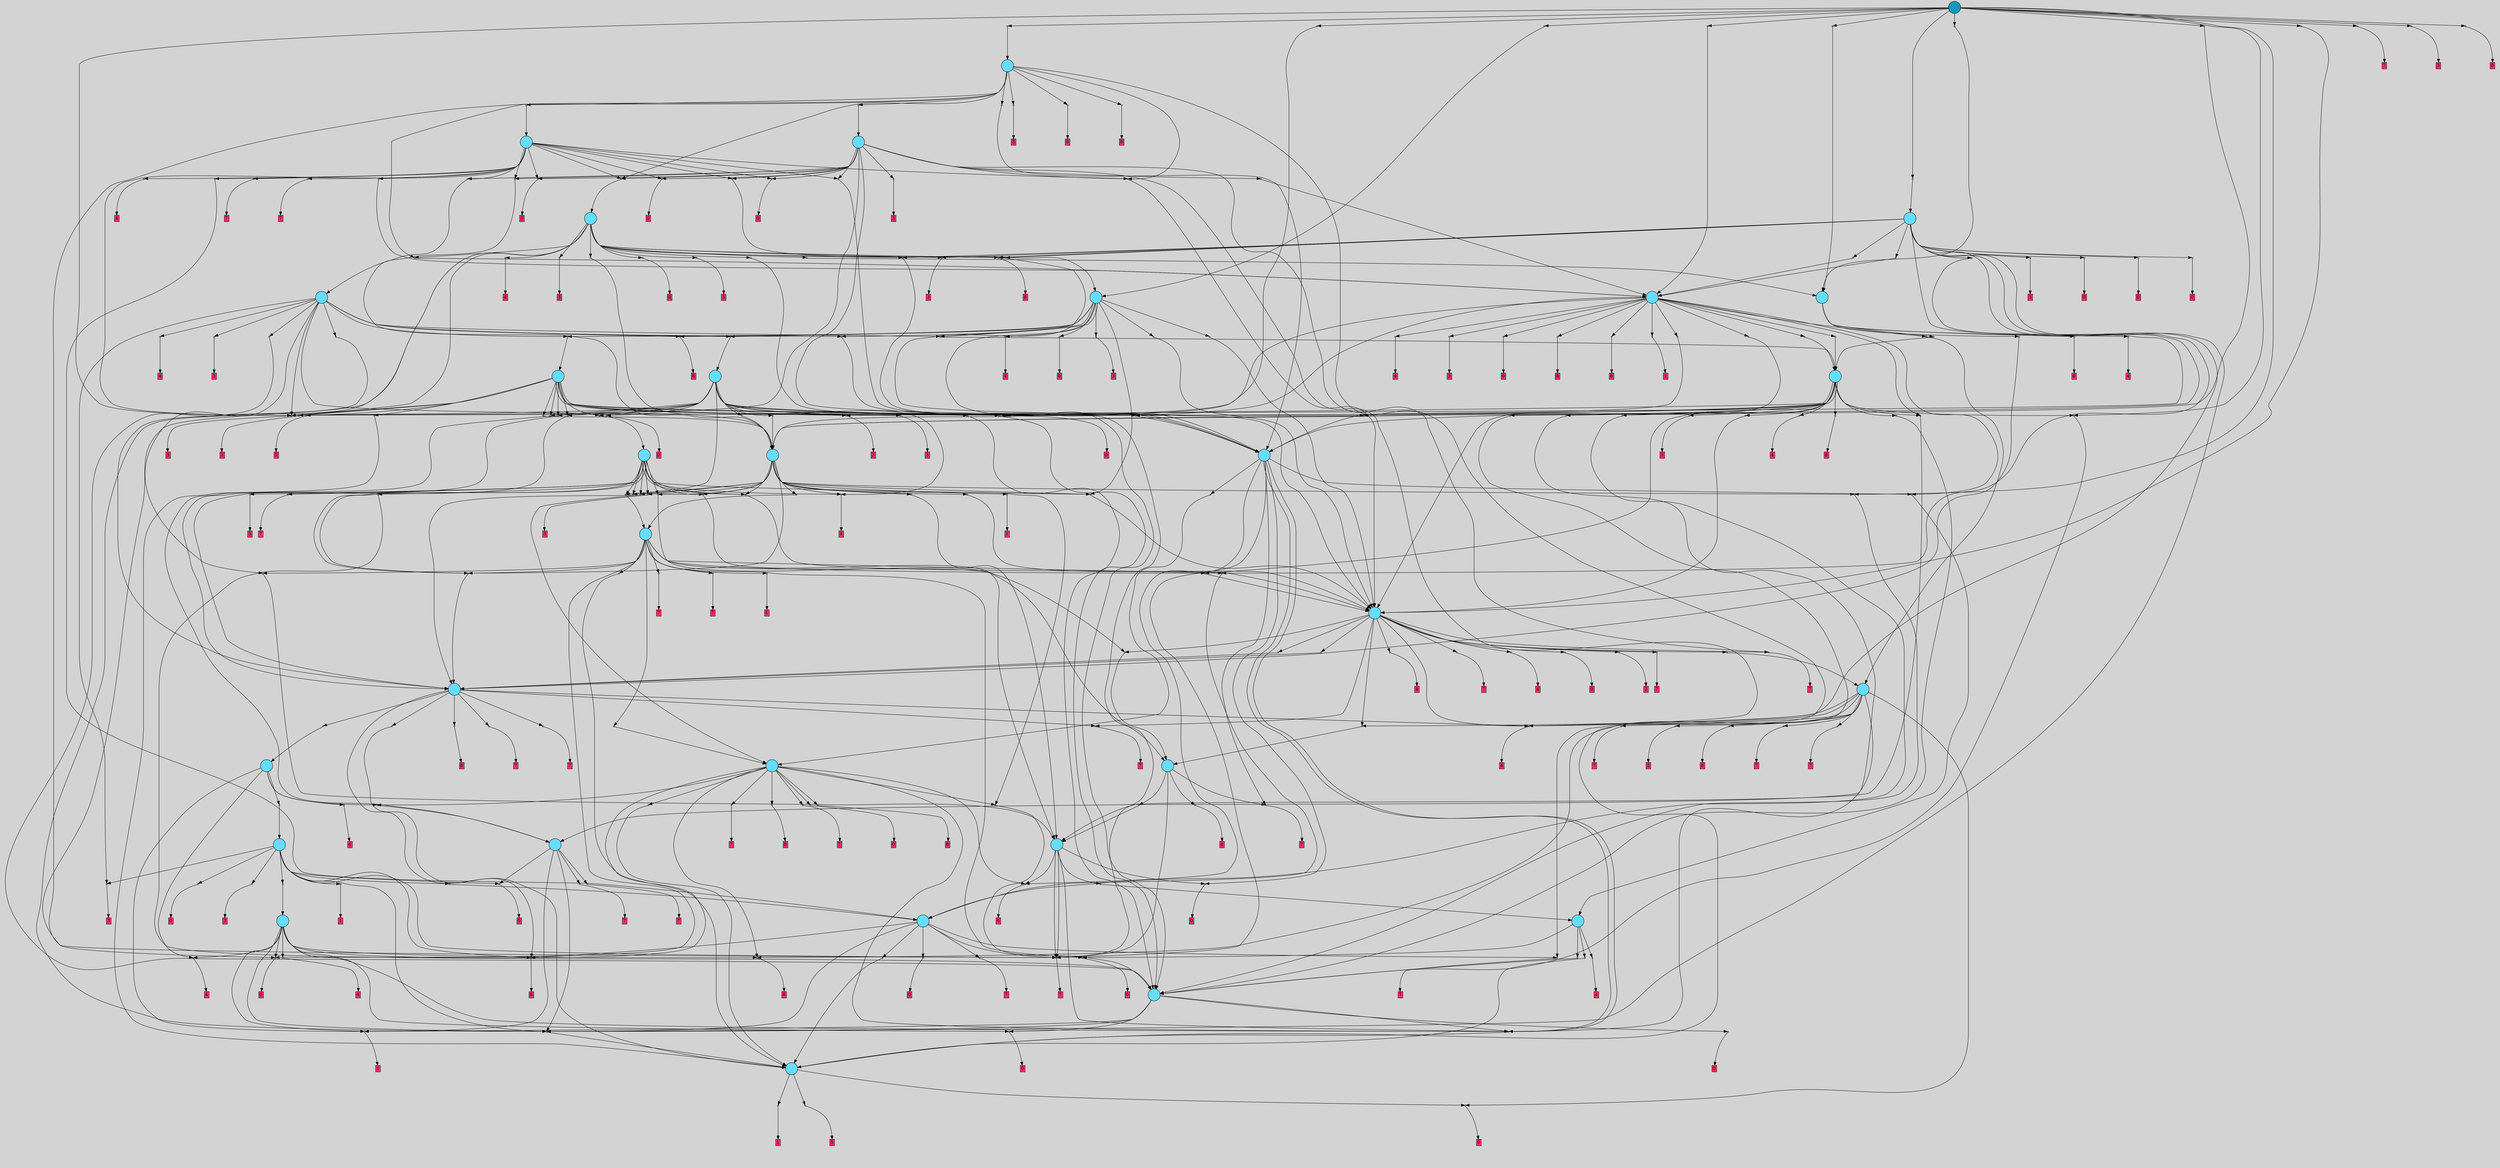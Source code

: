 // File exported with GEGELATI v1.3.1
// On the 2024-07-12 23:33:31
// With the MARL::MarlTPGGraphDotExporter
digraph{
	graph[pad = "0.212, 0.055" bgcolor = lightgray]
	node[shape=circle style = filled label = ""]
		T287 [fillcolor="#66ddff"]
		T385 [fillcolor="#66ddff"]
		T387 [fillcolor="#66ddff"]
		T390 [fillcolor="#66ddff"]
		T395 [fillcolor="#66ddff"]
		T414 [fillcolor="#66ddff"]
		T415 [fillcolor="#66ddff"]
		T427 [fillcolor="#66ddff"]
		T435 [fillcolor="#66ddff"]
		T459 [fillcolor="#66ddff"]
		T462 [fillcolor="#66ddff"]
		T494 [fillcolor="#66ddff"]
		T540 [fillcolor="#66ddff"]
		T598 [fillcolor="#66ddff"]
		T655 [fillcolor="#66ddff"]
		T724 [fillcolor="#66ddff"]
		T797 [fillcolor="#66ddff"]
		T836 [fillcolor="#66ddff"]
		T887 [fillcolor="#66ddff"]
		T991 [fillcolor="#66ddff"]
		T1036 [fillcolor="#66ddff"]
		T1045 [fillcolor="#66ddff"]
		T1057 [fillcolor="#66ddff"]
		T1110 [fillcolor="#66ddff"]
		T1134 [fillcolor="#66ddff"]
		T1146 [fillcolor="#66ddff"]
		T1183 [fillcolor="#66ddff"]
		T1197 [fillcolor="#66ddff"]
		T1202 [fillcolor="#66ddff"]
		T1237 [fillcolor="#66ddff"]
		T1342 [fillcolor="#1199bb"]
		P29494 [fillcolor="#cccccc" shape=point] //
		I29494 [shape=box style=invis label="3|5&4|3#2|7&#92;n4|4&2|1#3|1&#92;n"]
		P29494 -> I29494[style=invis]
		A15083 [fillcolor="#ff3366" shape=box margin=0.03 width=0 height=0 label="5"]
		T287 -> P29494 -> A15083
		P29495 [fillcolor="#cccccc" shape=point] //
		I29495 [shape=box style=invis label="7|7&4|6#4|4&#92;n2|5&4|1#4|3&#92;n1|7&3|5#2|1&#92;n6|2&4|2#1|5&#92;n1|3&2|0#2|0&#92;n6|7&0|1#4|1&#92;n8|4&2|1#3|0&#92;n2|4&3|5#2|1&#92;n5|3&0|7#0|0&#92;n"]
		P29495 -> I29495[style=invis]
		A15084 [fillcolor="#ff3366" shape=box margin=0.03 width=0 height=0 label="1"]
		T287 -> P29495 -> A15084
		P29496 [fillcolor="#cccccc" shape=point] //
		I29496 [shape=box style=invis label="3|7&2|4#0|2&#92;n5|1&3|5#2|6&#92;n7|0&2|4#2|0&#92;n"]
		P29496 -> I29496[style=invis]
		A15085 [fillcolor="#ff3366" shape=box margin=0.03 width=0 height=0 label="0"]
		T287 -> P29496 -> A15085
		P29497 [fillcolor="#cccccc" shape=point] //
		I29497 [shape=box style=invis label="1|2&4|7#3|3&#92;n3|5&3|3#4|3&#92;n1|4&3|1#4|0&#92;n4|1&0|6#3|3&#92;n1|7&1|0#0|4&#92;n6|5&0|0#4|3&#92;n6|5&4|4#0|3&#92;n4|0&2|0#1|1&#92;n"]
		P29497 -> I29497[style=invis]
		A15086 [fillcolor="#ff3366" shape=box margin=0.03 width=0 height=0 label="0"]
		T385 -> P29497 -> A15086
		P29498 [fillcolor="#cccccc" shape=point] //
		I29498 [shape=box style=invis label="4|1&0|3#3|2&#92;n0|3&1|4#2|5&#92;n3|2&4|5#1|7&#92;n4|7&3|2#3|0&#92;n5|3&3|4#3|0&#92;n3|3&3|5#2|2&#92;n6|2&3|1#2|2&#92;n1|0&2|4#0|0&#92;n0|4&0|1#1|0&#92;n"]
		P29498 -> I29498[style=invis]
		A15087 [fillcolor="#ff3366" shape=box margin=0.03 width=0 height=0 label="1"]
		T385 -> P29498 -> A15087
		P29499 [fillcolor="#cccccc" shape=point] //
		I29499 [shape=box style=invis label="0|0&2|5#4|7&#92;n6|4&0|1#3|2&#92;n8|1&1|4#2|3&#92;n0|5&2|3#0|3&#92;n"]
		P29499 -> I29499[style=invis]
		A15088 [fillcolor="#ff3366" shape=box margin=0.03 width=0 height=0 label="7"]
		T385 -> P29499 -> A15088
		P29500 [fillcolor="#cccccc" shape=point] //
		I29500 [shape=box style=invis label="3|6&2|4#3|3&#92;n1|6&3|7#2|6&#92;n7|7&1|6#0|1&#92;n8|7&0|7#3|4&#92;n1|0&2|7#3|3&#92;n6|5&0|5#3|6&#92;n"]
		P29500 -> I29500[style=invis]
		A15089 [fillcolor="#ff3366" shape=box margin=0.03 width=0 height=0 label="7"]
		T385 -> P29500 -> A15089
		P29501 [fillcolor="#cccccc" shape=point] //
		I29501 [shape=box style=invis label="2|3&3|3#3|3&#92;n4|4&4|5#1|5&#92;n7|3&0|0#3|0&#92;n1|2&1|3#2|2&#92;n1|0&1|0#1|7&#92;n"]
		P29501 -> I29501[style=invis]
		T385 -> P29501 -> T287
		P29502 [fillcolor="#cccccc" shape=point] //
		I29502 [shape=box style=invis label="4|7&3|7#0|1&#92;n5|3&1|4#3|7&#92;n4|1&1|6#3|7&#92;n6|3&1|0#2|6&#92;n1|0&0|6#1|7&#92;n5|1&4|0#2|1&#92;n"]
		P29502 -> I29502[style=invis]
		A15090 [fillcolor="#ff3366" shape=box margin=0.03 width=0 height=0 label="4"]
		T387 -> P29502 -> A15090
		P29503 [fillcolor="#cccccc" shape=point] //
		I29503 [shape=box style=invis label="6|5&2|4#0|3&#92;n1|2&4|7#4|3&#92;n4|1&0|6#0|3&#92;n2|2&3|4#3|1&#92;n6|5&0|0#4|3&#92;n4|0&2|0#1|1&#92;n1|7&1|0#0|4&#92;n"]
		P29503 -> I29503[style=invis]
		A15091 [fillcolor="#ff3366" shape=box margin=0.03 width=0 height=0 label="0"]
		T387 -> P29503 -> A15091
		P29504 [fillcolor="#cccccc" shape=point] //
		I29504 [shape=box style=invis label="5|7&3|1#2|7&#92;n5|3&3|4#3|0&#92;n3|6&0|6#2|1&#92;n7|0&2|1#2|3&#92;n7|3&1|5#4|5&#92;n7|3&0|2#3|1&#92;n0|5&3|6#0|4&#92;n7|4&4|4#1|3&#92;n7|7&4|5#2|1&#92;n"]
		P29504 -> I29504[style=invis]
		A15092 [fillcolor="#ff3366" shape=box margin=0.03 width=0 height=0 label="8"]
		T387 -> P29504 -> A15092
		T387 -> P29498
		P29505 [fillcolor="#cccccc" shape=point] //
		I29505 [shape=box style=invis label="4|4&4|5#1|6&#92;n2|3&3|3#3|3&#92;n7|3&0|0#3|0&#92;n1|2&1|3#2|2&#92;n1|0&1|0#1|7&#92;n"]
		P29505 -> I29505[style=invis]
		T387 -> P29505 -> T287
		P29506 [fillcolor="#cccccc" shape=point] //
		I29506 [shape=box style=invis label="1|2&4|7#3|3&#92;n3|5&3|3#4|3&#92;n6|5&0|0#4|3&#92;n4|1&0|6#3|3&#92;n1|7&1|0#0|4&#92;n6|5&4|4#0|3&#92;n4|0&2|0#1|1&#92;n"]
		P29506 -> I29506[style=invis]
		A15093 [fillcolor="#ff3366" shape=box margin=0.03 width=0 height=0 label="0"]
		T387 -> P29506 -> A15093
		P29507 [fillcolor="#cccccc" shape=point] //
		I29507 [shape=box style=invis label="4|1&1|6#3|7&#92;n5|3&1|4#3|7&#92;n4|7&3|7#0|5&#92;n6|3&1|0#2|6&#92;n1|0&0|6#1|7&#92;n2|2&4|3#2|6&#92;n5|1&4|0#2|1&#92;n"]
		P29507 -> I29507[style=invis]
		A15094 [fillcolor="#ff3366" shape=box margin=0.03 width=0 height=0 label="4"]
		T387 -> P29507 -> A15094
		P29508 [fillcolor="#cccccc" shape=point] //
		I29508 [shape=box style=invis label="6|4&4|7#0|0&#92;n5|1&1|7#3|7&#92;n1|0&2|7#1|4&#92;n"]
		P29508 -> I29508[style=invis]
		A15095 [fillcolor="#ff3366" shape=box margin=0.03 width=0 height=0 label="8"]
		T387 -> P29508 -> A15095
		T387 -> P29501
		T390 -> P29506
		T390 -> P29498
		T390 -> P29501
		P29509 [fillcolor="#cccccc" shape=point] //
		I29509 [shape=box style=invis label="1|2&4|7#3|3&#92;n3|5&3|3#4|3&#92;n4|1&0|6#3|3&#92;n7|7&1|0#0|4&#92;n6|5&4|4#0|3&#92;n8|5&2|3#3|6&#92;n4|0&2|0#1|1&#92;n"]
		P29509 -> I29509[style=invis]
		A15096 [fillcolor="#ff3366" shape=box margin=0.03 width=0 height=0 label="0"]
		T390 -> P29509 -> A15096
		T390 -> P29505
		P29510 [fillcolor="#cccccc" shape=point] //
		I29510 [shape=box style=invis label="3|6&3|3#4|3&#92;n6|5&2|4#0|3&#92;n6|5&0|0#4|3&#92;n4|1&0|6#0|3&#92;n2|2&3|4#3|1&#92;n1|2&4|7#3|3&#92;n4|0&2|0#1|1&#92;n1|7&1|0#0|4&#92;n"]
		P29510 -> I29510[style=invis]
		A15097 [fillcolor="#ff3366" shape=box margin=0.03 width=0 height=0 label="0"]
		T395 -> P29510 -> A15097
		T395 -> P29504
		P29511 [fillcolor="#cccccc" shape=point] //
		I29511 [shape=box style=invis label="7|3&1|0#3|0&#92;n1|2&1|3#2|2&#92;n2|0&1|0#4|0&#92;n7|4&1|1#2|0&#92;n4|4&0|5#1|6&#92;n2|3&3|3#3|1&#92;n"]
		P29511 -> I29511[style=invis]
		T395 -> P29511 -> T287
		P29512 [fillcolor="#cccccc" shape=point] //
		I29512 [shape=box style=invis label="5|3&0|7#3|4&#92;n8|1&1|4#2|3&#92;n6|4&0|1#3|2&#92;n0|0&2|5#4|4&#92;n"]
		P29512 -> I29512[style=invis]
		A15098 [fillcolor="#ff3366" shape=box margin=0.03 width=0 height=0 label="7"]
		T395 -> P29512 -> A15098
		P29513 [fillcolor="#cccccc" shape=point] //
		I29513 [shape=box style=invis label="2|7&1|3#2|1&#92;n1|1&0|3#3|7&#92;n2|3&4|3#1|3&#92;n8|2&1|3#1|0&#92;n0|2&2|6#0|7&#92;n3|1&0|7#3|3&#92;n1|0&2|4#1|7&#92;n"]
		P29513 -> I29513[style=invis]
		A15099 [fillcolor="#ff3366" shape=box margin=0.03 width=0 height=0 label="7"]
		T395 -> P29513 -> A15099
		T395 -> P29501
		P29514 [fillcolor="#cccccc" shape=point] //
		I29514 [shape=box style=invis label="8|2&1|3#1|0&#92;n2|7&1|3#2|1&#92;n2|3&4|3#1|3&#92;n1|1&0|3#3|7&#92;n0|2&2|6#0|7&#92;n7|3&0|0#3|5&#92;n3|1&0|7#3|3&#92;n1|0&2|3#1|7&#92;n"]
		P29514 -> I29514[style=invis]
		A15100 [fillcolor="#ff3366" shape=box margin=0.03 width=0 height=0 label="7"]
		T395 -> P29514 -> A15100
		P29515 [fillcolor="#cccccc" shape=point] //
		I29515 [shape=box style=invis label="4|1&1|6#3|7&#92;n1|0&0|6#1|7&#92;n4|7&3|7#0|5&#92;n6|3&1|0#2|6&#92;n5|3&1|4#3|3&#92;n2|2&4|3#2|6&#92;n5|1&4|0#2|1&#92;n"]
		P29515 -> I29515[style=invis]
		A15101 [fillcolor="#ff3366" shape=box margin=0.03 width=0 height=0 label="4"]
		T414 -> P29515 -> A15101
		P29516 [fillcolor="#cccccc" shape=point] //
		I29516 [shape=box style=invis label="1|4&1|4#2|1&#92;n8|7&4|0#0|2&#92;n5|1&4|0#2|6&#92;n3|7&3|6#3|6&#92;n4|6&3|7#0|1&#92;n2|4&3|4#0|1&#92;n0|5&2|3#1|4&#92;n1|0&0|6#1|7&#92;n4|1&1|3#3|7&#92;n"]
		P29516 -> I29516[style=invis]
		T414 -> P29516 -> T390
		P29517 [fillcolor="#cccccc" shape=point] //
		I29517 [shape=box style=invis label="7|4&1|1#2|0&#92;n1|2&1|3#2|2&#92;n2|0&1|0#4|0&#92;n7|3&1|0#3|0&#92;n4|4&0|5#3|6&#92;n2|3&3|3#3|1&#92;n"]
		P29517 -> I29517[style=invis]
		T414 -> P29517 -> T287
		P29518 [fillcolor="#cccccc" shape=point] //
		I29518 [shape=box style=invis label="3|6&3|3#4|3&#92;n6|5&2|4#0|3&#92;n1|7&1|4#0|4&#92;n4|1&0|6#0|3&#92;n2|2&3|4#3|1&#92;n1|2&4|7#3|3&#92;n6|5&0|0#4|3&#92;n"]
		P29518 -> I29518[style=invis]
		A15102 [fillcolor="#ff3366" shape=box margin=0.03 width=0 height=0 label="0"]
		T414 -> P29518 -> A15102
		T415 -> P29513
		P29519 [fillcolor="#cccccc" shape=point] //
		I29519 [shape=box style=invis label="2|0&1|6#1|4&#92;n2|5&1|2#3|2&#92;n1|1&3|6#0|4&#92;n8|2&2|3#1|5&#92;n8|0&0|6#3|4&#92;n0|7&1|3#4|0&#92;n0|7&2|1#2|0&#92;n"]
		P29519 -> I29519[style=invis]
		A15103 [fillcolor="#ff3366" shape=box margin=0.03 width=0 height=0 label="3"]
		T415 -> P29519 -> A15103
		P29520 [fillcolor="#cccccc" shape=point] //
		I29520 [shape=box style=invis label="8|0&2|4#1|7&#92;n1|7&0|3#3|7&#92;n2|3&4|3#1|3&#92;n2|7&1|3#2|1&#92;n8|2&1|3#1|0&#92;n5|1&0|7#3|3&#92;n"]
		P29520 -> I29520[style=invis]
		T415 -> P29520 -> T387
		P29521 [fillcolor="#cccccc" shape=point] //
		I29521 [shape=box style=invis label="1|7&1|0#0|4&#92;n8|0&0|0#3|1&#92;n1|2&4|7#3|3&#92;n4|1&0|6#3|3&#92;n6|5&0|0#4|3&#92;n4|1&2|0#1|1&#92;n"]
		P29521 -> I29521[style=invis]
		A15104 [fillcolor="#ff3366" shape=box margin=0.03 width=0 height=0 label="0"]
		T415 -> P29521 -> A15104
		T415 -> P29497
		P29522 [fillcolor="#cccccc" shape=point] //
		I29522 [shape=box style=invis label="0|2&4|6#3|6&#92;n6|3&1|7#3|0&#92;n4|5&4|6#2|5&#92;n3|5&1|5#1|2&#92;n6|0&3|5#2|7&#92;n6|3&4|4#1|1&#92;n7|6&1|4#4|5&#92;n4|1&2|7#2|1&#92;n"]
		P29522 -> I29522[style=invis]
		A15105 [fillcolor="#ff3366" shape=box margin=0.03 width=0 height=0 label="3"]
		T415 -> P29522 -> A15105
		P29523 [fillcolor="#cccccc" shape=point] //
		I29523 [shape=box style=invis label="5|2&0|3#3|5&#92;n3|6&3|3#4|3&#92;n6|5&2|4#0|3&#92;n2|0&4|0#3|2&#92;n4|1&0|5#0|3&#92;n3|6&2|1#4|7&#92;n1|2&1|7#3|3&#92;n1|7&1|0#0|4&#92;n6|5&0|0#4|3&#92;n"]
		P29523 -> I29523[style=invis]
		T415 -> P29523 -> T395
		T415 -> P29504
		T415 -> P29501
		P29524 [fillcolor="#cccccc" shape=point] //
		I29524 [shape=box style=invis label="2|5&3|2#2|3&#92;n7|0&3|6#0|1&#92;n0|5&4|7#2|5&#92;n1|7&0|2#3|1&#92;n8|4&1|2#2|0&#92;n"]
		P29524 -> I29524[style=invis]
		A15106 [fillcolor="#ff3366" shape=box margin=0.03 width=0 height=0 label="1"]
		T415 -> P29524 -> A15106
		P29525 [fillcolor="#cccccc" shape=point] //
		I29525 [shape=box style=invis label="2|3&1|3#4|0&#92;n1|6&3|7#2|2&#92;n7|7&1|6#4|1&#92;n1|0&2|7#3|3&#92;n4|5&0|5#3|6&#92;n3|6&2|4#3|3&#92;n8|7&0|7#3|4&#92;n"]
		P29525 -> I29525[style=invis]
		T427 -> P29525 -> T385
		P29526 [fillcolor="#cccccc" shape=point] //
		I29526 [shape=box style=invis label="4|1&0|0#3|2&#92;n2|3&4|4#3|2&#92;n2|0&4|1#4|0&#92;n"]
		P29526 -> I29526[style=invis]
		T427 -> P29526 -> T415
		T427 -> P29498
		T427 -> P29507
		P29527 [fillcolor="#cccccc" shape=point] //
		I29527 [shape=box style=invis label="4|1&1|6#3|7&#92;n5|3&1|4#3|7&#92;n4|7&3|7#0|5&#92;n2|2&4|3#2|6&#92;n1|0&0|6#1|7&#92;n6|3&3|0#2|6&#92;n5|1&4|0#2|1&#92;n8|7&4|0#0|2&#92;n"]
		P29527 -> I29527[style=invis]
		A15107 [fillcolor="#ff3366" shape=box margin=0.03 width=0 height=0 label="4"]
		T427 -> P29527 -> A15107
		P29528 [fillcolor="#cccccc" shape=point] //
		I29528 [shape=box style=invis label="2|7&1|3#2|1&#92;n1|1&0|3#3|7&#92;n4|2&3|6#4|6&#92;n2|3&4|3#1|3&#92;n8|1&1|3#1|0&#92;n0|2&2|6#0|7&#92;n3|1&0|7#3|3&#92;n1|0&2|4#1|7&#92;n"]
		P29528 -> I29528[style=invis]
		A15108 [fillcolor="#ff3366" shape=box margin=0.03 width=0 height=0 label="7"]
		T435 -> P29528 -> A15108
		P29529 [fillcolor="#cccccc" shape=point] //
		I29529 [shape=box style=invis label="5|3&3|1#2|7&#92;n5|3&3|4#3|0&#92;n3|6&0|6#2|1&#92;n7|0&2|1#2|3&#92;n7|3&1|5#4|5&#92;n7|4&4|4#1|3&#92;n0|5&3|6#0|4&#92;n3|7&4|7#3|4&#92;n7|3&0|2#3|1&#92;n7|7&4|5#2|1&#92;n"]
		P29529 -> I29529[style=invis]
		A15109 [fillcolor="#ff3366" shape=box margin=0.03 width=0 height=0 label="8"]
		T435 -> P29529 -> A15109
		P29530 [fillcolor="#cccccc" shape=point] //
		I29530 [shape=box style=invis label="8|1&1|4#2|3&#92;n6|4&0|1#3|1&#92;n0|0&2|5#4|7&#92;n0|5&2|3#0|3&#92;n"]
		P29530 -> I29530[style=invis]
		A15110 [fillcolor="#ff3366" shape=box margin=0.03 width=0 height=0 label="7"]
		T435 -> P29530 -> A15110
		P29531 [fillcolor="#cccccc" shape=point] //
		I29531 [shape=box style=invis label="3|5&3|3#4|1&#92;n0|5&1|6#4|1&#92;n1|7&1|0#0|4&#92;n0|7&3|2#3|7&#92;n1|2&4|7#3|3&#92;n8|6&1|1#4|0&#92;n6|4&3|0#3|3&#92;n6|0&2|0#1|1&#92;n"]
		P29531 -> I29531[style=invis]
		A15111 [fillcolor="#ff3366" shape=box margin=0.03 width=0 height=0 label="0"]
		T435 -> P29531 -> A15111
		P29532 [fillcolor="#cccccc" shape=point] //
		I29532 [shape=box style=invis label="7|4&4|4#1|3&#92;n5|3&3|4#3|0&#92;n7|0&2|1#2|3&#92;n7|7&4|5#2|1&#92;n5|3&3|6#2|4&#92;n3|7&4|7#3|4&#92;n7|3&0|2#3|1&#92;n7|3&1|5#4|5&#92;n"]
		P29532 -> I29532[style=invis]
		A15112 [fillcolor="#ff3366" shape=box margin=0.03 width=0 height=0 label="8"]
		T435 -> P29532 -> A15112
		P29533 [fillcolor="#cccccc" shape=point] //
		I29533 [shape=box style=invis label="8|1&1|4#2|3&#92;n5|3&0|7#3|4&#92;n6|4&0|1#3|2&#92;n5|5&1|0#1|7&#92;n2|0&2|5#4|4&#92;n"]
		P29533 -> I29533[style=invis]
		A15113 [fillcolor="#ff3366" shape=box margin=0.03 width=0 height=0 label="6"]
		T435 -> P29533 -> A15113
		P29534 [fillcolor="#cccccc" shape=point] //
		I29534 [shape=box style=invis label="5|0&4|2#3|7&#92;n1|4&1|4#2|1&#92;n5|3&0|7#1|6&#92;n0|4&2|3#1|4&#92;n3|4&4|0#0|2&#92;n1|0&0|0#1|7&#92;n4|2&0|1#1|4&#92;n3|3&3|6#3|6&#92;n8|7&3|1#3|1&#92;n4|4&4|3#4|2&#92;n"]
		P29534 -> I29534[style=invis]
		T435 -> P29534 -> T390
		T435 -> P29505
		T435 -> P29504
		T435 -> P29525
		T435 -> P29508
		P29535 [fillcolor="#cccccc" shape=point] //
		I29535 [shape=box style=invis label="1|0&1|0#1|3&#92;n7|6&0|0#3|0&#92;n2|1&3|7#3|3&#92;n6|1&1|7#3|2&#92;n4|4&4|5#1|6&#92;n1|2&1|3#2|2&#92;n"]
		P29535 -> I29535[style=invis]
		T435 -> P29535 -> T287
		P29536 [fillcolor="#cccccc" shape=point] //
		I29536 [shape=box style=invis label="4|1&1|6#3|7&#92;n5|3&1|4#3|7&#92;n5|3&1|0#2|6&#92;n4|7&3|7#0|5&#92;n1|0&0|6#1|7&#92;n2|2&4|3#2|6&#92;n5|1&4|0#2|1&#92;n"]
		P29536 -> I29536[style=invis]
		A15114 [fillcolor="#ff3366" shape=box margin=0.03 width=0 height=0 label="0"]
		T459 -> P29536 -> A15114
		P29537 [fillcolor="#cccccc" shape=point] //
		I29537 [shape=box style=invis label="5|3&0|7#3|4&#92;n0|0&2|5#4|4&#92;n6|4&0|1#3|2&#92;n1|5&2|4#0|2&#92;n"]
		P29537 -> I29537[style=invis]
		A15115 [fillcolor="#ff3366" shape=box margin=0.03 width=0 height=0 label="7"]
		T459 -> P29537 -> A15115
		T459 -> P29505
		T459 -> P29513
		P29538 [fillcolor="#cccccc" shape=point] //
		I29538 [shape=box style=invis label="0|4&4|4#1|3&#92;n5|3&3|4#3|0&#92;n3|6&0|6#2|1&#92;n6|3&3|0#3|7&#92;n5|7&3|1#2|7&#92;n7|6&1|5#4|5&#92;n7|3&0|2#3|1&#92;n7|0&2|1#2|3&#92;n7|7&4|5#2|1&#92;n"]
		P29538 -> I29538[style=invis]
		T459 -> P29538 -> T435
		P29539 [fillcolor="#cccccc" shape=point] //
		I29539 [shape=box style=invis label="4|1&1|6#3|7&#92;n7|6&0|5#0|5&#92;n2|2&4|3#2|6&#92;n6|3&1|0#2|6&#92;n5|3&1|4#3|5&#92;n1|0&0|6#1|7&#92;n4|5&3|7#0|5&#92;n5|1&4|0#3|1&#92;n"]
		P29539 -> I29539[style=invis]
		T459 -> P29539 -> T414
		T459 -> P29505
		T459 -> P29533
		T462 -> P29536
		T462 -> P29513
		P29540 [fillcolor="#cccccc" shape=point] //
		I29540 [shape=box style=invis label="5|1&2|0#3|1&#92;n7|6&0|5#0|5&#92;n2|2&4|3#2|6&#92;n6|3&1|0#2|6&#92;n5|3&1|4#3|5&#92;n1|0&0|6#1|7&#92;n4|5&3|7#0|5&#92;n4|1&1|6#3|7&#92;n"]
		P29540 -> I29540[style=invis]
		T462 -> P29540 -> T414
		T462 -> P29505
		T462 -> P29533
		T462 -> P29513
		P29541 [fillcolor="#cccccc" shape=point] //
		I29541 [shape=box style=invis label="1|2&1|3#2|2&#92;n1|0&1|0#1|7&#92;n8|2&1|2#4|5&#92;n2|3&3|3#4|3&#92;n7|0&4|5#1|5&#92;n7|3&0|0#3|0&#92;n"]
		P29541 -> I29541[style=invis]
		T494 -> P29541 -> T287
		P29542 [fillcolor="#cccccc" shape=point] //
		I29542 [shape=box style=invis label="5|3&3|4#3|0&#92;n3|6&0|6#4|1&#92;n7|0&2|1#2|3&#92;n7|3&1|3#4|5&#92;n0|5&3|6#0|4&#92;n5|7&3|1#2|7&#92;n7|4&4|4#1|3&#92;n7|7&4|5#2|1&#92;n"]
		P29542 -> I29542[style=invis]
		A15116 [fillcolor="#ff3366" shape=box margin=0.03 width=0 height=0 label="8"]
		T494 -> P29542 -> A15116
		P29543 [fillcolor="#cccccc" shape=point] //
		I29543 [shape=box style=invis label="2|3&3|3#3|3&#92;n1|0&4|0#1|7&#92;n7|3&2|0#3|0&#92;n"]
		P29543 -> I29543[style=invis]
		T494 -> P29543 -> T427
		P29544 [fillcolor="#cccccc" shape=point] //
		I29544 [shape=box style=invis label="0|0&2|5#2|7&#92;n0|5&2|3#0|3&#92;n8|1&1|4#2|3&#92;n6|4&0|1#3|1&#92;n3|5&1|1#0|5&#92;n"]
		P29544 -> I29544[style=invis]
		A15117 [fillcolor="#ff3366" shape=box margin=0.03 width=0 height=0 label="7"]
		T494 -> P29544 -> A15117
		T494 -> P29504
		P29545 [fillcolor="#cccccc" shape=point] //
		I29545 [shape=box style=invis label="1|7&0|7#3|6&#92;n2|0&4|1#2|2&#92;n"]
		P29545 -> I29545[style=invis]
		A15118 [fillcolor="#ff3366" shape=box margin=0.03 width=0 height=0 label="4"]
		T494 -> P29545 -> A15118
		P29546 [fillcolor="#cccccc" shape=point] //
		I29546 [shape=box style=invis label="3|7&4|0#1|0&#92;n8|2&0|5#3|4&#92;n0|5&4|7#3|4&#92;n"]
		P29546 -> I29546[style=invis]
		A15119 [fillcolor="#ff3366" shape=box margin=0.03 width=0 height=0 label="7"]
		T494 -> P29546 -> A15119
		P29547 [fillcolor="#cccccc" shape=point] //
		I29547 [shape=box style=invis label="0|2&2|1#2|1&#92;n0|0&2|5#4|4&#92;n1|5&2|4#0|2&#92;n5|3&0|7#2|4&#92;n"]
		P29547 -> I29547[style=invis]
		A15120 [fillcolor="#ff3366" shape=box margin=0.03 width=0 height=0 label="7"]
		T494 -> P29547 -> A15120
		P29548 [fillcolor="#cccccc" shape=point] //
		I29548 [shape=box style=invis label="1|0&2|2#1|7&#92;n3|6&1|4#2|4&#92;n0|2&0|5#1|5&#92;n6|4&1|3#0|5&#92;n1|5&4|6#1|2&#92;n"]
		P29548 -> I29548[style=invis]
		T540 -> P29548 -> T462
		P29549 [fillcolor="#cccccc" shape=point] //
		I29549 [shape=box style=invis label="2|0&4|4#2|2&#92;n1|7&0|7#3|6&#92;n1|1&2|1#0|2&#92;n"]
		P29549 -> I29549[style=invis]
		A15121 [fillcolor="#ff3366" shape=box margin=0.03 width=0 height=0 label="4"]
		T540 -> P29549 -> A15121
		T540 -> P29513
		T540 -> P29537
		P29550 [fillcolor="#cccccc" shape=point] //
		I29550 [shape=box style=invis label="3|6&4|2#0|4&#92;n5|7&1|1#1|4&#92;n7|0&1|5#0|3&#92;n2|2&2|6#2|6&#92;n"]
		P29550 -> I29550[style=invis]
		A15122 [fillcolor="#ff3366" shape=box margin=0.03 width=0 height=0 label="7"]
		T598 -> P29550 -> A15122
		P29551 [fillcolor="#cccccc" shape=point] //
		I29551 [shape=box style=invis label="4|4&4|5#3|6&#92;n6|0&1|0#1|7&#92;n2|0&2|5#2|6&#92;n1|4&1|2#1|0&#92;n"]
		P29551 -> I29551[style=invis]
		A15123 [fillcolor="#ff3366" shape=box margin=0.03 width=0 height=0 label="2"]
		T598 -> P29551 -> A15123
		P29552 [fillcolor="#cccccc" shape=point] //
		I29552 [shape=box style=invis label="5|7&3|1#2|7&#92;n5|3&3|4#3|0&#92;n3|6&0|2#2|1&#92;n7|0&2|1#2|3&#92;n7|7&4|5#2|1&#92;n8|5&3|6#0|4&#92;n7|3&0|2#3|1&#92;n7|3&1|5#4|5&#92;n0|0&3|6#2|0&#92;n"]
		P29552 -> I29552[style=invis]
		A15124 [fillcolor="#ff3366" shape=box margin=0.03 width=0 height=0 label="8"]
		T598 -> P29552 -> A15124
		P29553 [fillcolor="#cccccc" shape=point] //
		I29553 [shape=box style=invis label="2|1&1|7#3|5&#92;n4|7&1|2#3|1&#92;n1|6&4|1#1|1&#92;n4|3&1|7#3|3&#92;n4|0&4|1#3|3&#92;n5|1&1|0#0|4&#92;n2|6&1|5#4|6&#92;n5|3&0|5#2|4&#92;n5|5&0|5#4|3&#92;n"]
		P29553 -> I29553[style=invis]
		T598 -> P29553 -> T540
		T598 -> P29508
		P29554 [fillcolor="#cccccc" shape=point] //
		I29554 [shape=box style=invis label="1|2&2|1#0|3&#92;n1|2&4|2#2|2&#92;n6|0&3|4#1|3&#92;n6|3&0|0#4|0&#92;n"]
		P29554 -> I29554[style=invis]
		A15125 [fillcolor="#ff3366" shape=box margin=0.03 width=0 height=0 label="7"]
		T598 -> P29554 -> A15125
		T598 -> P29496
		T598 -> P29505
		T598 -> P29545
		P29555 [fillcolor="#cccccc" shape=point] //
		I29555 [shape=box style=invis label="1|7&1|0#0|2&#92;n0|0&2|5#1|7&#92;n8|1&1|4#2|3&#92;n6|4&0|1#3|1&#92;n0|5&2|3#0|3&#92;n"]
		P29555 -> I29555[style=invis]
		A15126 [fillcolor="#ff3366" shape=box margin=0.03 width=0 height=0 label="7"]
		T598 -> P29555 -> A15126
		P29556 [fillcolor="#cccccc" shape=point] //
		I29556 [shape=box style=invis label="3|6&4|2#0|4&#92;n6|0&4|3#1|4&#92;n"]
		P29556 -> I29556[style=invis]
		A15127 [fillcolor="#ff3366" shape=box margin=0.03 width=0 height=0 label="7"]
		T655 -> P29556 -> A15127
		P29557 [fillcolor="#cccccc" shape=point] //
		I29557 [shape=box style=invis label="3|1&2|2#2|1&#92;n7|3&1|3#3|3&#92;n0|0&4|6#2|0&#92;n4|2&4|5#2|0&#92;n5|5&3|4#3|1&#92;n2|2&2|5#4|2&#92;n3|7&3|4#2|2&#92;n7|5&4|5#2|1&#92;n"]
		P29557 -> I29557[style=invis]
		T655 -> P29557 -> T598
		T655 -> P29553
		P29558 [fillcolor="#cccccc" shape=point] //
		I29558 [shape=box style=invis label="6|3&0|0#0|0&#92;n1|2&4|2#2|2&#92;n6|0&3|4#1|3&#92;n1|2&2|1#0|3&#92;n"]
		P29558 -> I29558[style=invis]
		A15128 [fillcolor="#ff3366" shape=box margin=0.03 width=0 height=0 label="7"]
		T655 -> P29558 -> A15128
		P29559 [fillcolor="#cccccc" shape=point] //
		I29559 [shape=box style=invis label="1|7&0|7#3|6&#92;n8|0&0|7#0|7&#92;n6|0&4|1#2|2&#92;n"]
		P29559 -> I29559[style=invis]
		A15129 [fillcolor="#ff3366" shape=box margin=0.03 width=0 height=0 label="4"]
		T655 -> P29559 -> A15129
		P29560 [fillcolor="#cccccc" shape=point] //
		I29560 [shape=box style=invis label="8|0&4|6#2|7&#92;n0|1&3|5#1|5&#92;n7|7&0|5#4|4&#92;n1|0&2|2#1|5&#92;n6|1&1|5#2|7&#92;n7|7&4|5#1|1&#92;n"]
		P29560 -> I29560[style=invis]
		T655 -> P29560 -> T494
		P29561 [fillcolor="#cccccc" shape=point] //
		I29561 [shape=box style=invis label="2|1&1|7#3|5&#92;n4|3&1|7#3|3&#92;n1|6&4|1#1|1&#92;n4|7&1|2#3|1&#92;n4|0&4|3#3|3&#92;n7|3&3|6#1|3&#92;n5|1&1|0#0|4&#92;n2|6&1|5#4|6&#92;n5|5&0|5#4|3&#92;n"]
		P29561 -> I29561[style=invis]
		T655 -> P29561 -> T540
		P29562 [fillcolor="#cccccc" shape=point] //
		I29562 [shape=box style=invis label="7|0&3|4#2|0&#92;n"]
		P29562 -> I29562[style=invis]
		A15130 [fillcolor="#ff3366" shape=box margin=0.03 width=0 height=0 label="0"]
		T655 -> P29562 -> A15130
		P29563 [fillcolor="#cccccc" shape=point] //
		I29563 [shape=box style=invis label="4|4&4|5#3|6&#92;n2|0&2|5#2|2&#92;n4|6&3|6#4|0&#92;n1|4&1|2#1|0&#92;n"]
		P29563 -> I29563[style=invis]
		A15131 [fillcolor="#ff3366" shape=box margin=0.03 width=0 height=0 label="2"]
		T655 -> P29563 -> A15131
		P29564 [fillcolor="#cccccc" shape=point] //
		I29564 [shape=box style=invis label="7|0&2|1#2|3&#92;n2|0&3|6#2|0&#92;n8|3&4|5#3|6&#92;n5|1&3|1#0|3&#92;n7|3&3|2#3|1&#92;n7|3&4|5#2|1&#92;n7|7&0|2#2|4&#92;n4|3&2|1#0|4&#92;n"]
		P29564 -> I29564[style=invis]
		T655 -> P29564 -> T494
		P29565 [fillcolor="#cccccc" shape=point] //
		I29565 [shape=box style=invis label="1|7&1|0#0|2&#92;n6|5&0|1#3|1&#92;n8|1&1|4#2|3&#92;n0|0&2|5#1|7&#92;n0|5&2|3#0|3&#92;n"]
		P29565 -> I29565[style=invis]
		A15132 [fillcolor="#ff3366" shape=box margin=0.03 width=0 height=0 label="7"]
		T655 -> P29565 -> A15132
		T655 -> P29545
		P29566 [fillcolor="#cccccc" shape=point] //
		I29566 [shape=box style=invis label="1|7&0|7#3|6&#92;n2|0&4|1#2|2&#92;n0|0&2|2#2|6&#92;n"]
		P29566 -> I29566[style=invis]
		A15133 [fillcolor="#ff3366" shape=box margin=0.03 width=0 height=0 label="4"]
		T655 -> P29566 -> A15133
		T655 -> P29547
		P29567 [fillcolor="#cccccc" shape=point] //
		I29567 [shape=box style=invis label="8|2&1|0#0|4&#92;n1|3&0|2#1|6&#92;n4|1&4|7#4|4&#92;n4|6&2|1#2|2&#92;n1|5&0|3#0|1&#92;n7|0&1|5#4|6&#92;n7|4&0|0#4|1&#92;n2|5&1|5#1|6&#92;n4|6&3|0#2|0&#92;n"]
		P29567 -> I29567[style=invis]
		A15134 [fillcolor="#ff3366" shape=box margin=0.03 width=0 height=0 label="7"]
		T724 -> P29567 -> A15134
		P29568 [fillcolor="#cccccc" shape=point] //
		I29568 [shape=box style=invis label="7|4&1|1#2|1&#92;n7|0&3|2#3|3&#92;n3|3&1|0#0|6&#92;n7|4&2|7#4|1&#92;n6|7&1|6#4|2&#92;n8|1&2|0#4|3&#92;n2|4&3|2#1|5&#92;n"]
		P29568 -> I29568[style=invis]
		A15135 [fillcolor="#ff3366" shape=box margin=0.03 width=0 height=0 label="7"]
		T724 -> P29568 -> A15135
		P29569 [fillcolor="#cccccc" shape=point] //
		I29569 [shape=box style=invis label="7|0&2|1#4|3&#92;n4|3&3|1#0|7&#92;n8|3&1|5#3|6&#92;n5|1&3|6#0|3&#92;n4|3&2|1#3|4&#92;n7|5&0|2#3|0&#92;n7|3&4|5#2|1&#92;n7|7&0|2#2|4&#92;n2|0&3|6#2|0&#92;n7|3&3|2#3|1&#92;n"]
		P29569 -> I29569[style=invis]
		T724 -> P29569 -> T435
		P29570 [fillcolor="#cccccc" shape=point] //
		I29570 [shape=box style=invis label="0|5&0|1#2|0&#92;n8|5&4|6#2|7&#92;n0|1&3|5#1|5&#92;n6|1&1|5#2|7&#92;n1|0&2|2#1|5&#92;n7|7&0|5#4|4&#92;n"]
		P29570 -> I29570[style=invis]
		T724 -> P29570 -> T462
		P29571 [fillcolor="#cccccc" shape=point] //
		I29571 [shape=box style=invis label="5|5&0|5#4|3&#92;n4|3&3|3#3|2&#92;n6|3&2|5#4|3&#92;n5|1&1|0#0|4&#92;n3|0&4|1#3|3&#92;n4|7&1|2#3|1&#92;n5|6&3|3#1|2&#92;n8|3&0|7#2|4&#92;n2|6&4|5#4|6&#92;n"]
		P29571 -> I29571[style=invis]
		T724 -> P29571 -> T655
		P29572 [fillcolor="#cccccc" shape=point] //
		I29572 [shape=box style=invis label="1|1&2|5#0|0&#92;n7|0&2|3#2|3&#92;n5|1&3|6#0|3&#92;n4|3&3|1#0|7&#92;n7|7&0|2#2|4&#92;n7|3&3|2#3|1&#92;n1|3&2|1#3|4&#92;n4|0&3|6#2|0&#92;n8|3&1|5#3|6&#92;n1|2&4|1#2|4&#92;n"]
		P29572 -> I29572[style=invis]
		T724 -> P29572 -> T395
		T724 -> P29561
		T724 -> P29518
		P29573 [fillcolor="#cccccc" shape=point] //
		I29573 [shape=box style=invis label="6|0&1|5#0|3&#92;n3|6&4|2#0|4&#92;n3|7&0|5#1|2&#92;n8|5&4|0#0|6&#92;n2|2&2|6#2|4&#92;n"]
		P29573 -> I29573[style=invis]
		A15136 [fillcolor="#ff3366" shape=box margin=0.03 width=0 height=0 label="1"]
		T724 -> P29573 -> A15136
		P29574 [fillcolor="#cccccc" shape=point] //
		I29574 [shape=box style=invis label="6|3&2|7#3|4&#92;n8|5&2|0#1|5&#92;n4|4&4|6#1|6&#92;n2|3&3|4#3|3&#92;n7|3&3|0#3|2&#92;n6|6&2|6#0|0&#92;n4|6&4|2#3|3&#92;n1|0&4|5#3|2&#92;n1|4&4|1#0|0&#92;n"]
		P29574 -> I29574[style=invis]
		T724 -> P29574 -> T287
		P29575 [fillcolor="#cccccc" shape=point] //
		I29575 [shape=box style=invis label="7|0&2|1#2|3&#92;n2|0&3|6#2|4&#92;n8|3&4|5#3|6&#92;n4|3&2|1#0|4&#92;n7|3&3|2#3|1&#92;n7|3&4|5#2|1&#92;n7|7&0|2#2|4&#92;n5|1&3|1#0|3&#92;n"]
		P29575 -> I29575[style=invis]
		T724 -> P29575 -> T494
		T724 -> P29503
		P29576 [fillcolor="#cccccc" shape=point] //
		I29576 [shape=box style=invis label="8|1&4|2#3|4&#92;n0|7&1|4#1|7&#92;n0|5&0|1#2|0&#92;n0|4&0|1#2|2&#92;n7|3&3|1#1|0&#92;n3|4&1|5#3|4&#92;n2|0&1|0#2|2&#92;n"]
		P29576 -> I29576[style=invis]
		T797 -> P29576 -> T462
		P29577 [fillcolor="#cccccc" shape=point] //
		I29577 [shape=box style=invis label="7|6&3|6#1|3&#92;n2|6&4|5#4|6&#92;n5|4&0|5#4|3&#92;n8|7&2|3#3|5&#92;n5|1&1|0#0|4&#92;n1|3&1|5#0|2&#92;n0|0&4|3#0|3&#92;n5|2&3|7#2|3&#92;n"]
		P29577 -> I29577[style=invis]
		T797 -> P29577 -> T540
		P29578 [fillcolor="#cccccc" shape=point] //
		I29578 [shape=box style=invis label="7|0&2|1#4|3&#92;n6|4&3|2#0|3&#92;n4|3&3|1#0|7&#92;n8|3&1|5#3|6&#92;n2|0&3|6#2|0&#92;n7|5&0|2#3|0&#92;n7|7&0|2#2|4&#92;n7|3&4|5#2|1&#92;n4|3&2|1#3|4&#92;n7|3&3|2#1|1&#92;n"]
		P29578 -> I29578[style=invis]
		T797 -> P29578 -> T435
		P29579 [fillcolor="#cccccc" shape=point] //
		I29579 [shape=box style=invis label="5|0&4|2#3|7&#92;n1|4&1|4#2|1&#92;n4|6&0|1#1|4&#92;n0|4&2|3#1|4&#92;n1|2&4|3#3|1&#92;n3|4&4|0#0|2&#92;n5|3&0|7#1|6&#92;n3|3&2|6#3|6&#92;n8|7&3|1#3|1&#92;n4|4&4|3#4|2&#92;n"]
		P29579 -> I29579[style=invis]
		T797 -> P29579 -> T390
		T797 -> P29575
		P29580 [fillcolor="#cccccc" shape=point] //
		I29580 [shape=box style=invis label="5|6&3|3#1|2&#92;n0|3&3|3#3|2&#92;n4|5&1|2#3|1&#92;n5|5&0|5#4|3&#92;n8|3&0|7#2|4&#92;n3|0&4|6#3|3&#92;n2|6&1|5#4|6&#92;n"]
		P29580 -> I29580[style=invis]
		T797 -> P29580 -> T655
		P29581 [fillcolor="#cccccc" shape=point] //
		I29581 [shape=box style=invis label="0|5&0|1#2|0&#92;n0|7&1|5#1|7&#92;n0|4&1|1#2|2&#92;n7|3&3|1#1|0&#92;n1|7&2|6#1|0&#92;n2|0&1|0#2|2&#92;n3|4&1|5#3|4&#92;n"]
		P29581 -> I29581[style=invis]
		T797 -> P29581 -> T462
		T797 -> P29534
		P29582 [fillcolor="#cccccc" shape=point] //
		I29582 [shape=box style=invis label="5|5&0|5#4|3&#92;n4|3&3|3#3|2&#92;n1|6&4|1#1|1&#92;n7|4&0|6#0|1&#92;n3|0&4|1#3|3&#92;n3|0&3|2#3|6&#92;n2|3&0|7#2|4&#92;n4|4&1|2#3|1&#92;n5|6&3|3#1|2&#92;n2|6&1|5#4|6&#92;n"]
		P29582 -> I29582[style=invis]
		T797 -> P29582 -> T655
		P29583 [fillcolor="#cccccc" shape=point] //
		I29583 [shape=box style=invis label="4|1&0|3#3|2&#92;n0|3&1|4#2|5&#92;n3|2&4|5#3|7&#92;n4|7&3|2#3|0&#92;n5|7&3|4#3|0&#92;n0|4&0|1#1|0&#92;n3|3&3|5#2|2&#92;n1|0&2|4#0|0&#92;n6|2&3|1#2|2&#92;n"]
		P29583 -> I29583[style=invis]
		A15137 [fillcolor="#ff3366" shape=box margin=0.03 width=0 height=0 label="1"]
		T797 -> P29583 -> A15137
		P29584 [fillcolor="#cccccc" shape=point] //
		I29584 [shape=box style=invis label="5|0&0|6#1|1&#92;n1|7&4|4#1|5&#92;n7|5&0|3#2|5&#92;n5|0&0|0#3|7&#92;n"]
		P29584 -> I29584[style=invis]
		A15138 [fillcolor="#ff3366" shape=box margin=0.03 width=0 height=0 label="4"]
		T797 -> P29584 -> A15138
		P29585 [fillcolor="#cccccc" shape=point] //
		I29585 [shape=box style=invis label="2|0&3|2#2|4&#92;n8|3&4|5#3|6&#92;n4|3&2|1#0|4&#92;n7|3&3|2#3|1&#92;n7|3&4|5#2|1&#92;n7|7&1|2#2|4&#92;n5|1&3|1#0|3&#92;n"]
		P29585 -> I29585[style=invis]
		T797 -> P29585 -> T494
		P29586 [fillcolor="#cccccc" shape=point] //
		I29586 [shape=box style=invis label="5|5&0|5#4|3&#92;n4|3&3|3#3|2&#92;n3|7&0|2#1|7&#92;n6|3&2|5#4|3&#92;n5|1&1|0#0|4&#92;n3|0&4|1#3|3&#92;n2|6&0|5#4|6&#92;n5|6&3|3#1|2&#92;n8|3&0|7#2|4&#92;n4|7&1|2#3|1&#92;n"]
		P29586 -> I29586[style=invis]
		T797 -> P29586 -> T655
		P29587 [fillcolor="#cccccc" shape=point] //
		I29587 [shape=box style=invis label="0|0&3|3#4|7&#92;n2|7&0|5#4|0&#92;n"]
		P29587 -> I29587[style=invis]
		T797 -> P29587 -> T724
		P29588 [fillcolor="#cccccc" shape=point] //
		I29588 [shape=box style=invis label="0|2&4|6#3|6&#92;n7|6&1|4#4|5&#92;n4|5&4|6#2|5&#92;n3|5&1|5#1|2&#92;n3|0&3|5#2|7&#92;n6|3&4|4#1|1&#92;n6|3&1|7#3|0&#92;n4|1&2|7#2|1&#92;n"]
		P29588 -> I29588[style=invis]
		A15139 [fillcolor="#ff3366" shape=box margin=0.03 width=0 height=0 label="3"]
		T797 -> P29588 -> A15139
		T836 -> P29577
		T836 -> P29578
		T836 -> P29575
		T836 -> P29581
		P29589 [fillcolor="#cccccc" shape=point] //
		I29589 [shape=box style=invis label="5|0&4|2#3|7&#92;n1|4&1|4#2|1&#92;n1|0&0|0#1|7&#92;n0|4&2|3#1|4&#92;n3|4&4|0#0|2&#92;n5|3&0|7#1|6&#92;n4|2&0|1#1|4&#92;n3|3&3|6#3|6&#92;n8|5&3|1#3|1&#92;n4|4&4|3#4|2&#92;n"]
		P29589 -> I29589[style=invis]
		T836 -> P29589 -> T390
		T836 -> P29582
		T836 -> P29584
		T836 -> P29585
		T836 -> P29586
		P29590 [fillcolor="#cccccc" shape=point] //
		I29590 [shape=box style=invis label="0|0&3|3#3|7&#92;n1|0&3|6#3|6&#92;n"]
		P29590 -> I29590[style=invis]
		T836 -> P29590 -> T724
		T836 -> P29588
		P29591 [fillcolor="#cccccc" shape=point] //
		I29591 [shape=box style=invis label="1|7&1|0#0|2&#92;n8|3&0|3#3|5&#92;n0|0&2|5#3|7&#92;n8|1&1|4#2|3&#92;n6|4&0|1#3|1&#92;n0|5&2|3#0|3&#92;n"]
		P29591 -> I29591[style=invis]
		A15140 [fillcolor="#ff3366" shape=box margin=0.03 width=0 height=0 label="7"]
		T836 -> P29591 -> A15140
		T836 -> P29586
		T836 -> P29575
		P29592 [fillcolor="#cccccc" shape=point] //
		I29592 [shape=box style=invis label="7|6&1|4#1|5&#92;n0|1&0|2#1|3&#92;n6|6&0|2#0|6&#92;n3|0&4|6#2|5&#92;n4|1&1|7#2|5&#92;n7|6&3|6#2|3&#92;n3|5&1|5#1|7&#92;n"]
		P29592 -> I29592[style=invis]
		A15141 [fillcolor="#ff3366" shape=box margin=0.03 width=0 height=0 label="3"]
		T836 -> P29592 -> A15141
		P29593 [fillcolor="#cccccc" shape=point] //
		I29593 [shape=box style=invis label="7|7&0|5#4|4&#92;n0|5&0|6#2|0&#92;n6|1&1|5#4|7&#92;n1|0&2|2#1|5&#92;n8|5&4|6#2|7&#92;n"]
		P29593 -> I29593[style=invis]
		T887 -> P29593 -> T462
		P29594 [fillcolor="#cccccc" shape=point] //
		I29594 [shape=box style=invis label="1|2&4|1#2|4&#92;n7|0&4|3#2|3&#92;n5|1&3|6#0|3&#92;n4|3&3|1#0|7&#92;n7|7&0|2#2|4&#92;n7|3&3|2#3|1&#92;n1|3&2|1#3|4&#92;n4|0&3|6#2|0&#92;n8|3&1|5#3|6&#92;n1|1&2|5#0|0&#92;n"]
		P29594 -> I29594[style=invis]
		T887 -> P29594 -> T395
		P29595 [fillcolor="#cccccc" shape=point] //
		I29595 [shape=box style=invis label="4|3&0|7#3|3&#92;n2|1&1|7#3|5&#92;n7|3&3|6#1|3&#92;n4|7&1|2#4|1&#92;n4|0&4|3#3|3&#92;n8|1&3|4#1|3&#92;n5|1&1|0#0|4&#92;n2|6&1|5#4|6&#92;n5|5&0|5#4|3&#92;n2|3&4|4#2|1&#92;n"]
		P29595 -> I29595[style=invis]
		T887 -> P29595 -> T797
		P29596 [fillcolor="#cccccc" shape=point] //
		I29596 [shape=box style=invis label="6|6&0|2#0|6&#92;n0|1&0|2#1|3&#92;n7|6&1|4#1|5&#92;n3|0&4|6#2|5&#92;n4|1&1|7#2|5&#92;n2|6&3|6#2|3&#92;n3|5&1|5#1|7&#92;n"]
		P29596 -> I29596[style=invis]
		A15142 [fillcolor="#ff3366" shape=box margin=0.03 width=0 height=0 label="3"]
		T887 -> P29596 -> A15142
		P29597 [fillcolor="#cccccc" shape=point] //
		I29597 [shape=box style=invis label="5|0&1|4#3|7&#92;n2|6&4|1#1|3&#92;n5|1&4|0#2|1&#92;n4|4&4|3#2|6&#92;n8|5&3|6#3|4&#92;n4|1&1|6#3|7&#92;n"]
		P29597 -> I29597[style=invis]
		A15143 [fillcolor="#ff3366" shape=box margin=0.03 width=0 height=0 label="4"]
		T887 -> P29597 -> A15143
		P29598 [fillcolor="#cccccc" shape=point] //
		I29598 [shape=box style=invis label="5|5&4|2#3|7&#92;n1|6&3|3#0|3&#92;n0|4&2|3#1|4&#92;n4|6&0|1#1|4&#92;n1|2&4|3#3|1&#92;n3|4&4|0#0|2&#92;n3|3&2|0#3|6&#92;n5|3&0|7#1|6&#92;n1|4&1|4#2|1&#92;n"]
		P29598 -> I29598[style=invis]
		T887 -> P29598 -> T390
		P29599 [fillcolor="#cccccc" shape=point] //
		I29599 [shape=box style=invis label="3|7&3|6#2|6&#92;n6|2&4|2#1|5&#92;n1|0&3|4#4|5&#92;n8|7&4|0#1|4&#92;n4|1&0|3#3|7&#92;n1|4&1|4#2|1&#92;n3|2&2|0#0|3&#92;n5|1&4|0#2|6&#92;n"]
		P29599 -> I29599[style=invis]
		T887 -> P29599 -> T390
		P29600 [fillcolor="#cccccc" shape=point] //
		I29600 [shape=box style=invis label="2|3&1|3#4|0&#92;n8|7&0|7#3|4&#92;n7|7&1|6#4|1&#92;n1|0&2|7#3|3&#92;n4|0&0|6#0|2&#92;n4|5&0|5#3|6&#92;n3|6&2|4#3|3&#92;n0|6&3|7#2|2&#92;n"]
		P29600 -> I29600[style=invis]
		T887 -> P29600 -> T385
		T887 -> P29571
		P29601 [fillcolor="#cccccc" shape=point] //
		I29601 [shape=box style=invis label="5|0&3|6#0|3&#92;n4|3&3|1#0|0&#92;n7|3&4|5#2|1&#92;n7|4&2|1#4|3&#92;n8|7&1|5#3|6&#92;n7|3&1|2#3|1&#92;n6|1&0|3#2|5&#92;n7|7&0|2#2|4&#92;n2|0&3|6#2|0&#92;n4|3&2|1#3|4&#92;n"]
		P29601 -> I29601[style=invis]
		T887 -> P29601 -> T459
		P29602 [fillcolor="#cccccc" shape=point] //
		I29602 [shape=box style=invis label="0|3&3|2#4|5&#92;n8|6&1|0#2|0&#92;n6|3&3|5#3|4&#92;n4|1&2|5#0|2&#92;n6|0&2|7#1|4&#92;n"]
		P29602 -> I29602[style=invis]
		A15144 [fillcolor="#ff3366" shape=box margin=0.03 width=0 height=0 label="8"]
		T887 -> P29602 -> A15144
		P29603 [fillcolor="#cccccc" shape=point] //
		I29603 [shape=box style=invis label="7|6&1|7#1|6&#92;n6|0&2|6#4|0&#92;n4|1&1|7#2|5&#92;n1|6&2|6#1|4&#92;n0|1&0|2#1|3&#92;n3|0&0|6#2|5&#92;n6|6&0|2#0|6&#92;n"]
		P29603 -> I29603[style=invis]
		A15145 [fillcolor="#ff3366" shape=box margin=0.03 width=0 height=0 label="3"]
		T887 -> P29603 -> A15145
		T887 -> P29595
		P29604 [fillcolor="#cccccc" shape=point] //
		I29604 [shape=box style=invis label="6|3&2|7#3|4&#92;n7|6&1|4#2|6&#92;n8|2&2|0#1|5&#92;n4|4&4|6#1|6&#92;n2|3&3|4#3|3&#92;n7|3&3|0#3|2&#92;n6|6&2|6#0|0&#92;n4|6&4|2#3|3&#92;n1|4&4|1#0|0&#92;n"]
		P29604 -> I29604[style=invis]
		T887 -> P29604 -> T287
		P29605 [fillcolor="#cccccc" shape=point] //
		I29605 [shape=box style=invis label="4|3&3|3#3|0&#92;n8|3&0|7#2|4&#92;n5|1&1|0#2|4&#92;n4|0&3|7#4|7&#92;n3|0&4|1#3|3&#92;n4|7&1|2#3|1&#92;n5|6&3|3#1|2&#92;n5|5&0|5#4|3&#92;n2|6&4|5#4|6&#92;n"]
		P29605 -> I29605[style=invis]
		T887 -> P29605 -> T655
		P29606 [fillcolor="#cccccc" shape=point] //
		I29606 [shape=box style=invis label="4|7&0|5#3|6&#92;n1|0&2|7#3|3&#92;n2|3&1|3#4|0&#92;n8|7&0|1#4|4&#92;n2|7&0|4#1|0&#92;n4|0&0|3#0|2&#92;n4|1&2|2#3|3&#92;n7|7&1|6#4|1&#92;n"]
		P29606 -> I29606[style=invis]
		T991 -> P29606 -> T887
		P29607 [fillcolor="#cccccc" shape=point] //
		I29607 [shape=box style=invis label="0|3&3|2#4|5&#92;n6|3&3|5#3|4&#92;n2|2&4|6#4|3&#92;n8|0&2|7#1|5&#92;n2|1&2|5#0|2&#92;n"]
		P29607 -> I29607[style=invis]
		A15146 [fillcolor="#ff3366" shape=box margin=0.03 width=0 height=0 label="8"]
		T991 -> P29607 -> A15146
		P29608 [fillcolor="#cccccc" shape=point] //
		I29608 [shape=box style=invis label="7|4&3|2#3|1&#92;n4|3&2|4#0|4&#92;n7|0&0|2#1|4&#92;n2|6&1|3#1|3&#92;n8|3&4|3#3|7&#92;n3|2&3|1#0|3&#92;n7|6&3|3#1|2&#92;n"]
		P29608 -> I29608[style=invis]
		T991 -> P29608 -> T494
		P29609 [fillcolor="#cccccc" shape=point] //
		I29609 [shape=box style=invis label="1|3&3|4#4|4&#92;n1|1&2|1#0|2&#92;n2|0&3|4#2|2&#92;n7|2&3|5#3|4&#92;n"]
		P29609 -> I29609[style=invis]
		A15147 [fillcolor="#ff3366" shape=box margin=0.03 width=0 height=0 label="4"]
		T991 -> P29609 -> A15147
		T1036 -> P29595
		P29610 [fillcolor="#cccccc" shape=point] //
		I29610 [shape=box style=invis label="4|6&2|4#1|0&#92;n4|6&2|7#4|5&#92;n6|4&0|7#1|6&#92;n4|0&1|2#1|5&#92;n4|4&0|7#3|1&#92;n"]
		P29610 -> I29610[style=invis]
		T1036 -> P29610 -> T287
		P29611 [fillcolor="#cccccc" shape=point] //
		I29611 [shape=box style=invis label="6|6&0|2#0|6&#92;n0|1&0|2#1|3&#92;n7|6&1|4#1|5&#92;n3|0&4|3#2|5&#92;n3|6&1|6#3|6&#92;n3|5&1|5#1|7&#92;n2|6&3|6#2|3&#92;n"]
		P29611 -> I29611[style=invis]
		A15148 [fillcolor="#ff3366" shape=box margin=0.03 width=0 height=0 label="3"]
		T1036 -> P29611 -> A15148
		P29612 [fillcolor="#cccccc" shape=point] //
		I29612 [shape=box style=invis label="3|6&2|4#3|3&#92;n8|7&0|7#3|4&#92;n7|7&1|6#4|1&#92;n1|0&2|7#3|3&#92;n4|0&0|6#0|2&#92;n7|0&3|7#2|4&#92;n4|5&0|5#3|6&#92;n2|3&1|3#4|0&#92;n0|6&3|7#4|2&#92;n"]
		P29612 -> I29612[style=invis]
		T1036 -> P29612 -> T385
		T1036 -> P29601
		P29613 [fillcolor="#cccccc" shape=point] //
		I29613 [shape=box style=invis label="7|6&1|7#1|6&#92;n4|0&1|6#0|7&#92;n1|6&3|6#1|4&#92;n4|1&1|7#2|5&#92;n0|1&0|2#1|3&#92;n6|0&2|6#4|2&#92;n3|0&0|6#2|5&#92;n"]
		P29613 -> I29613[style=invis]
		A15149 [fillcolor="#ff3366" shape=box margin=0.03 width=0 height=0 label="3"]
		T1036 -> P29613 -> A15149
		P29614 [fillcolor="#cccccc" shape=point] //
		I29614 [shape=box style=invis label="7|3&3|2#3|1&#92;n8|3&4|5#3|6&#92;n4|3&2|1#0|4&#92;n5|7&0|2#1|4&#92;n2|0&3|2#2|4&#92;n7|3&4|5#2|1&#92;n5|1&3|1#0|3&#92;n"]
		P29614 -> I29614[style=invis]
		T1036 -> P29614 -> T836
		P29615 [fillcolor="#cccccc" shape=point] //
		I29615 [shape=box style=invis label="3|4&3|4#2|5&#92;n5|1&3|2#2|3&#92;n2|0&3|2#2|4&#92;n8|2&0|7#1|3&#92;n0|2&4|5#4|5&#92;n7|7&0|2#2|4&#92;n7|0&0|5#3|1&#92;n7|3&3|2#3|7&#92;n"]
		P29615 -> I29615[style=invis]
		T1036 -> P29615 -> T494
		T1036 -> P29603
		P29616 [fillcolor="#cccccc" shape=point] //
		I29616 [shape=box style=invis label="7|0&2|2#3|1&#92;n8|3&4|5#4|6&#92;n7|7&0|2#1|4&#92;n2|7&2|0#2|6&#92;n4|5&3|7#4|0&#92;n5|1&3|1#0|3&#92;n"]
		P29616 -> I29616[style=invis]
		T1036 -> P29616 -> T494
		P29617 [fillcolor="#cccccc" shape=point] //
		I29617 [shape=box style=invis label="4|4&1|2#4|4&#92;n7|7&2|1#1|6&#92;n5|0&4|3#0|6&#92;n0|1&2|5#0|0&#92;n1|6&3|2#2|7&#92;n0|3&4|1#2|7&#92;n4|4&0|1#2|4&#92;n7|4&0|2#2|3&#92;n"]
		P29617 -> I29617[style=invis]
		A15150 [fillcolor="#ff3366" shape=box margin=0.03 width=0 height=0 label="0"]
		T1036 -> P29617 -> A15150
		P29618 [fillcolor="#cccccc" shape=point] //
		I29618 [shape=box style=invis label="0|5&0|6#3|0&#92;n2|7&4|7#0|3&#92;n8|5&3|3#2|2&#92;n7|6&0|3#4|5&#92;n8|4&3|7#2|4&#92;n3|0&2|2#1|5&#92;n6|1&1|5#4|7&#92;n"]
		P29618 -> I29618[style=invis]
		A15151 [fillcolor="#ff3366" shape=box margin=0.03 width=0 height=0 label="5"]
		T1036 -> P29618 -> A15151
		T1036 -> P29617
		P29619 [fillcolor="#cccccc" shape=point] //
		I29619 [shape=box style=invis label="6|3&3|3#0|3&#92;n6|5&0|6#4|6&#92;n0|5&1|2#4|0&#92;n5|7&3|6#3|2&#92;n6|4&0|5#3|5&#92;n1|1&4|0#4|0&#92;n4|0&4|3#3|4&#92;n4|0&2|7#0|2&#92;n8|2&0|3#3|7&#92;n"]
		P29619 -> I29619[style=invis]
		T1036 -> P29619 -> T797
		P29620 [fillcolor="#cccccc" shape=point] //
		I29620 [shape=box style=invis label="5|0&1|4#3|7&#92;n2|6&4|1#1|3&#92;n4|4&3|3#2|6&#92;n5|1&4|0#2|1&#92;n6|7&1|2#1|4&#92;n8|5&3|6#3|4&#92;n"]
		P29620 -> I29620[style=invis]
		A15152 [fillcolor="#ff3366" shape=box margin=0.03 width=0 height=0 label="4"]
		T1045 -> P29620 -> A15152
		P29621 [fillcolor="#cccccc" shape=point] //
		I29621 [shape=box style=invis label="4|0&0|3#0|2&#92;n3|6&2|6#3|3&#92;n2|3&4|3#4|0&#92;n5|4&0|0#4|4&#92;n1|0&2|7#3|3&#92;n4|5&0|5#3|6&#92;n7|7&1|6#4|1&#92;n8|7&0|7#4|4&#92;n"]
		P29621 -> I29621[style=invis]
		T1045 -> P29621 -> T887
		P29622 [fillcolor="#cccccc" shape=point] //
		I29622 [shape=box style=invis label="4|3&3|3#3|2&#92;n5|5&0|5#4|3&#92;n2|3&2|5#4|3&#92;n5|1&1|0#0|4&#92;n3|0&4|1#3|3&#92;n5|6&3|3#1|2&#92;n8|3&0|7#2|4&#92;n1|5&3|5#2|4&#92;n2|6&4|5#4|6&#92;n"]
		P29622 -> I29622[style=invis]
		T1045 -> P29622 -> T655
		P29623 [fillcolor="#cccccc" shape=point] //
		I29623 [shape=box style=invis label="5|0&3|6#0|3&#92;n4|3&3|1#0|0&#92;n7|3&4|7#2|1&#92;n7|1&2|1#4|3&#92;n8|7&1|5#3|6&#92;n4|1&0|3#2|5&#92;n7|3&1|2#3|1&#92;n4|3&2|1#3|4&#92;n"]
		P29623 -> I29623[style=invis]
		T1045 -> P29623 -> T459
		P29624 [fillcolor="#cccccc" shape=point] //
		I29624 [shape=box style=invis label="3|0&0|6#2|5&#92;n0|1&0|2#1|3&#92;n1|6&2|6#1|3&#92;n4|1&1|7#2|5&#92;n6|0&2|6#4|0&#92;n6|6&3|2#0|6&#92;n7|6&2|4#4|3&#92;n"]
		P29624 -> I29624[style=invis]
		A15153 [fillcolor="#ff3366" shape=box margin=0.03 width=0 height=0 label="3"]
		T1045 -> P29624 -> A15153
		P29625 [fillcolor="#cccccc" shape=point] //
		I29625 [shape=box style=invis label="3|5&3|3#4|3&#92;n0|1&1|4#2|2&#92;n1|2&4|4#3|3&#92;n6|5&0|0#4|3&#92;n1|7&1|0#0|4&#92;n6|5&4|4#0|3&#92;n4|0&2|0#1|1&#92;n"]
		P29625 -> I29625[style=invis]
		A15154 [fillcolor="#ff3366" shape=box margin=0.03 width=0 height=0 label="0"]
		T1045 -> P29625 -> A15154
		T1045 -> P29617
		P29626 [fillcolor="#cccccc" shape=point] //
		I29626 [shape=box style=invis label="8|4&4|5#4|1&#92;n7|0&2|7#1|4&#92;n"]
		P29626 -> I29626[style=invis]
		A15155 [fillcolor="#ff3366" shape=box margin=0.03 width=0 height=0 label="8"]
		T1045 -> P29626 -> A15155
		T1045 -> P29539
		P29627 [fillcolor="#cccccc" shape=point] //
		I29627 [shape=box style=invis label="0|3&3|2#4|5&#92;n2|2&4|6#4|3&#92;n6|3&3|5#3|4&#92;n8|0&2|7#1|4&#92;n2|1&2|5#0|2&#92;n"]
		P29627 -> I29627[style=invis]
		A15156 [fillcolor="#ff3366" shape=box margin=0.03 width=0 height=0 label="8"]
		T1045 -> P29627 -> A15156
		P29628 [fillcolor="#cccccc" shape=point] //
		I29628 [shape=box style=invis label="0|4&0|1#1|0&#92;n4|7&2|4#4|0&#92;n1|2&2|4#0|6&#92;n6|2&3|5#2|2&#92;n8|6&3|4#2|0&#92;n3|4&4|5#2|2&#92;n8|0&3|7#0|3&#92;n3|2&2|5#1|1&#92;n7|0&0|3#0|5&#92;n"]
		P29628 -> I29628[style=invis]
		A15157 [fillcolor="#ff3366" shape=box margin=0.03 width=0 height=0 label="1"]
		T1045 -> P29628 -> A15157
		P29629 [fillcolor="#cccccc" shape=point] //
		I29629 [shape=box style=invis label="4|7&0|5#3|6&#92;n1|0&2|7#3|3&#92;n2|3&1|3#4|0&#92;n8|7&0|7#4|4&#92;n2|7&0|4#1|0&#92;n4|0&0|3#0|2&#92;n7|7&1|6#4|1&#92;n"]
		P29629 -> I29629[style=invis]
		T1045 -> P29629 -> T887
		T1045 -> P29593
		T1045 -> P29601
		P29630 [fillcolor="#cccccc" shape=point] //
		I29630 [shape=box style=invis label="3|1&2|2#2|1&#92;n0|0&4|6#2|0&#92;n4|2&4|5#2|0&#92;n7|5&4|5#2|1&#92;n2|2&2|5#4|2&#92;n3|7&2|4#2|2&#92;n5|5&3|4#3|1&#92;n5|0&4|0#2|1&#92;n"]
		P29630 -> I29630[style=invis]
		T1045 -> P29630 -> T598
		P29631 [fillcolor="#cccccc" shape=point] //
		I29631 [shape=box style=invis label="8|5&0|4#4|3&#92;n1|7&1|4#1|1&#92;n5|5&3|2#4|6&#92;n8|1&0|4#1|6&#92;n6|0&0|1#4|6&#92;n7|5&4|6#3|1&#92;n2|1&2|1#4|0&#92;n"]
		P29631 -> I29631[style=invis]
		T1057 -> P29631 -> T797
		T1057 -> P29611
		P29632 [fillcolor="#cccccc" shape=point] //
		I29632 [shape=box style=invis label="3|6&3|5#2|5&#92;n3|0&4|0#2|7&#92;n3|4&1|5#0|6&#92;n4|1&0|1#1|3&#92;n5|7&1|0#4|6&#92;n7|0&0|1#2|0&#92;n4|4&3|3#3|5&#92;n7|2&1|1#0|0&#92;n"]
		P29632 -> I29632[style=invis]
		T1057 -> P29632 -> T390
		T1057 -> P29612
		T1057 -> P29601
		P29633 [fillcolor="#cccccc" shape=point] //
		I29633 [shape=box style=invis label="7|6&1|7#1|6&#92;n6|0&2|6#4|0&#92;n1|6&3|6#1|4&#92;n4|1&1|7#2|5&#92;n0|1&0|2#1|3&#92;n4|0&1|6#0|7&#92;n3|0&0|6#2|5&#92;n"]
		P29633 -> I29633[style=invis]
		A15158 [fillcolor="#ff3366" shape=box margin=0.03 width=0 height=0 label="3"]
		T1057 -> P29633 -> A15158
		P29634 [fillcolor="#cccccc" shape=point] //
		I29634 [shape=box style=invis label="4|3&0|0#3|3&#92;n2|1&1|7#3|5&#92;n4|7&1|2#4|1&#92;n7|3&3|6#1|3&#92;n4|0&4|3#3|3&#92;n8|1&3|4#1|3&#92;n5|1&1|0#0|4&#92;n2|6&1|5#4|6&#92;n5|5&0|5#4|3&#92;n2|3&4|4#2|1&#92;n"]
		P29634 -> I29634[style=invis]
		T1057 -> P29634 -> T797
		T1057 -> P29614
		T1057 -> P29615
		T1057 -> P29603
		T1057 -> P29616
		P29635 [fillcolor="#cccccc" shape=point] //
		I29635 [shape=box style=invis label="5|0&4|2#3|7&#92;n1|4&1|4#2|1&#92;n5|3&0|7#1|6&#92;n0|4&2|3#1|4&#92;n3|4&4|0#0|2&#92;n1|0&0|0#1|7&#92;n3|3&3|6#3|6&#92;n4|2&0|1#1|4&#92;n8|7&3|1#3|1&#92;n8|4&4|3#4|2&#92;n"]
		P29635 -> I29635[style=invis]
		T1057 -> P29635 -> T390
		P29636 [fillcolor="#cccccc" shape=point] //
		I29636 [shape=box style=invis label="8|5&2|4#0|3&#92;n3|6&3|3#4|3&#92;n6|5&0|0#4|3&#92;n4|1&0|6#0|3&#92;n2|2&3|4#3|1&#92;n1|2&4|7#3|3&#92;n4|0&2|0#1|1&#92;n"]
		P29636 -> I29636[style=invis]
		A15159 [fillcolor="#ff3366" shape=box margin=0.03 width=0 height=0 label="0"]
		T1057 -> P29636 -> A15159
		T1057 -> P29584
		T1057 -> P29590
		T1110 -> P29611
		P29637 [fillcolor="#cccccc" shape=point] //
		I29637 [shape=box style=invis label="4|1&3|6#1|7&#92;n1|5&4|0#2|7&#92;n5|0&1|4#3|7&#92;n4|4&4|3#2|6&#92;n8|5&3|6#3|4&#92;n5|1&4|0#2|1&#92;n"]
		P29637 -> I29637[style=invis]
		A15160 [fillcolor="#ff3366" shape=box margin=0.03 width=0 height=0 label="4"]
		T1110 -> P29637 -> A15160
		P29638 [fillcolor="#cccccc" shape=point] //
		I29638 [shape=box style=invis label="5|0&0|6#0|3&#92;n4|3&3|1#0|0&#92;n7|3&4|5#2|1&#92;n7|7&0|2#2|4&#92;n7|3&1|2#3|1&#92;n4|3&2|1#3|4&#92;n6|1&0|3#2|5&#92;n7|4&2|1#4|5&#92;n2|0&1|6#2|0&#92;n8|7&1|5#3|6&#92;n"]
		P29638 -> I29638[style=invis]
		T1110 -> P29638 -> T459
		P29639 [fillcolor="#cccccc" shape=point] //
		I29639 [shape=box style=invis label="7|4&3|4#2|5&#92;n7|3&3|2#3|7&#92;n2|0&3|2#2|4&#92;n8|2&0|7#1|3&#92;n0|2&4|5#4|5&#92;n7|7&0|2#2|4&#92;n5|1&3|2#2|3&#92;n"]
		P29639 -> I29639[style=invis]
		T1110 -> P29639 -> T494
		T1110 -> P29617
		P29640 [fillcolor="#cccccc" shape=point] //
		I29640 [shape=box style=invis label="0|3&3|2#4|5&#92;n5|3&3|7#1|2&#92;n8|0&2|7#1|4&#92;n6|3&3|5#3|4&#92;n2|1&2|4#0|2&#92;n"]
		P29640 -> I29640[style=invis]
		A15161 [fillcolor="#ff3366" shape=box margin=0.03 width=0 height=0 label="8"]
		T1110 -> P29640 -> A15161
		P29641 [fillcolor="#cccccc" shape=point] //
		I29641 [shape=box style=invis label="6|3&1|5#0|7&#92;n0|1&0|2#1|3&#92;n6|6&0|2#0|6&#92;n0|0&3|2#1|4&#92;n3|0&4|3#2|2&#92;n3|6&1|6#3|6&#92;n2|6&3|6#1|3&#92;n3|5&1|5#1|7&#92;n"]
		P29641 -> I29641[style=invis]
		A15162 [fillcolor="#ff3366" shape=box margin=0.03 width=0 height=0 label="3"]
		T1110 -> P29641 -> A15162
		P29642 [fillcolor="#cccccc" shape=point] //
		I29642 [shape=box style=invis label="4|7&0|5#4|6&#92;n1|0&2|7#3|3&#92;n4|0&0|3#0|2&#92;n2|4&3|5#2|4&#92;n3|7&0|7#4|4&#92;n7|7&1|6#4|1&#92;n2|3&1|3#4|0&#92;n"]
		P29642 -> I29642[style=invis]
		T1110 -> P29642 -> T887
		P29643 [fillcolor="#cccccc" shape=point] //
		I29643 [shape=box style=invis label="1|0&4|2#1|5&#92;n4|6&4|4#2|3&#92;n7|7&0|5#4|4&#92;n0|1&1|5#2|7&#92;n8|5&4|6#2|7&#92;n0|1&3|5#1|5&#92;n"]
		P29643 -> I29643[style=invis]
		T1110 -> P29643 -> T1057
		P29644 [fillcolor="#cccccc" shape=point] //
		I29644 [shape=box style=invis label="1|0&2|7#3|3&#92;n4|7&0|5#3|6&#92;n2|3&1|3#4|0&#92;n8|7&0|7#4|4&#92;n2|7&3|4#1|0&#92;n4|0&0|3#0|2&#92;n7|7&1|6#4|1&#92;n"]
		P29644 -> I29644[style=invis]
		T1110 -> P29644 -> T1036
		T1110 -> P29519
		T1110 -> P29570
		P29645 [fillcolor="#cccccc" shape=point] //
		I29645 [shape=box style=invis label="3|7&3|6#2|6&#92;n6|2&4|2#1|5&#92;n1|3&1|4#2|1&#92;n0|5&2|3#1|4&#92;n6|3&2|2#1|0&#92;n1|0&3|4#4|5&#92;n4|1&0|3#3|7&#92;n5|1&4|0#2|6&#92;n"]
		P29645 -> I29645[style=invis]
		T1110 -> P29645 -> T390
		P29646 [fillcolor="#cccccc" shape=point] //
		I29646 [shape=box style=invis label="4|3&0|7#3|3&#92;n2|2&1|7#3|5&#92;n0|0&3|3#4|1&#92;n7|3&3|6#1|3&#92;n4|7&1|2#4|1&#92;n4|0&4|3#3|3&#92;n8|1&3|4#1|3&#92;n2|3&4|4#2|1&#92;n5|5&0|5#4|3&#92;n5|1&1|0#0|4&#92;n"]
		P29646 -> I29646[style=invis]
		T1134 -> P29646 -> T797
		T1134 -> P29611
		P29647 [fillcolor="#cccccc" shape=point] //
		I29647 [shape=box style=invis label="5|0&1|4#3|7&#92;n2|6&4|1#1|3&#92;n4|1&1|6#1|7&#92;n4|4&4|3#2|6&#92;n3|0&4|1#1|1&#92;n5|1&4|0#2|1&#92;n"]
		P29647 -> I29647[style=invis]
		A15163 [fillcolor="#ff3366" shape=box margin=0.03 width=0 height=0 label="4"]
		T1134 -> P29647 -> A15163
		P29648 [fillcolor="#cccccc" shape=point] //
		I29648 [shape=box style=invis label="3|7&3|6#2|6&#92;n0|5&2|3#1|4&#92;n1|3&1|4#2|1&#92;n6|2&4|2#1|5&#92;n1|0&3|4#4|5&#92;n4|1&0|3#3|7&#92;n5|1&1|0#2|6&#92;n2|7&0|4#0|3&#92;n"]
		P29648 -> I29648[style=invis]
		T1134 -> P29648 -> T390
		P29649 [fillcolor="#cccccc" shape=point] //
		I29649 [shape=box style=invis label="5|0&0|6#0|3&#92;n4|3&3|1#0|0&#92;n7|3&4|5#2|1&#92;n7|7&0|2#2|4&#92;n7|3&1|2#3|1&#92;n4|3&2|1#3|4&#92;n6|1&1|3#2|5&#92;n7|4&2|1#4|3&#92;n2|0&1|6#2|0&#92;n8|7&1|5#3|6&#92;n"]
		P29649 -> I29649[style=invis]
		T1134 -> P29649 -> T459
		P29650 [fillcolor="#cccccc" shape=point] //
		I29650 [shape=box style=invis label="1|2&1|2#2|7&#92;n7|6&1|7#1|6&#92;n0|1&0|2#1|3&#92;n1|6&2|6#1|4&#92;n6|0&2|6#4|5&#92;n3|0&0|6#2|5&#92;n6|6&0|2#0|6&#92;n"]
		P29650 -> I29650[style=invis]
		A15164 [fillcolor="#ff3366" shape=box margin=0.03 width=0 height=0 label="3"]
		T1134 -> P29650 -> A15164
		P29651 [fillcolor="#cccccc" shape=point] //
		I29651 [shape=box style=invis label="4|4&1|2#4|4&#92;n0|1&4|5#0|0&#92;n2|0&4|3#0|6&#92;n7|4&0|2#2|3&#92;n0|3&4|1#2|7&#92;n4|4&0|1#2|4&#92;n7|7&2|1#1|6&#92;n"]
		P29651 -> I29651[style=invis]
		A15165 [fillcolor="#ff3366" shape=box margin=0.03 width=0 height=0 label="0"]
		T1134 -> P29651 -> A15165
		P29652 [fillcolor="#cccccc" shape=point] //
		I29652 [shape=box style=invis label="3|6&2|2#4|7&#92;n7|7&2|7#4|4&#92;n8|4&2|4#0|5&#92;n6|0&1|3#4|7&#92;n3|0&0|4#2|2&#92;n"]
		P29652 -> I29652[style=invis]
		T1134 -> P29652 -> T1045
		P29653 [fillcolor="#cccccc" shape=point] //
		I29653 [shape=box style=invis label="7|6&1|7#1|6&#92;n6|0&2|6#4|0&#92;n1|6&3|6#1|4&#92;n4|0&1|6#0|7&#92;n0|1&0|2#2|3&#92;n4|1&1|7#2|5&#92;n3|0&0|6#2|5&#92;n"]
		P29653 -> I29653[style=invis]
		A15166 [fillcolor="#ff3366" shape=box margin=0.03 width=0 height=0 label="3"]
		T1134 -> P29653 -> A15166
		P29654 [fillcolor="#cccccc" shape=point] //
		I29654 [shape=box style=invis label="5|3&3|7#1|2&#92;n0|0&2|7#1|4&#92;n6|3&3|5#3|4&#92;n7|6&4|4#4|3&#92;n6|5&3|3#1|4&#92;n2|1&2|4#0|2&#92;n"]
		P29654 -> I29654[style=invis]
		A15167 [fillcolor="#ff3366" shape=box margin=0.03 width=0 height=0 label="8"]
		T1134 -> P29654 -> A15167
		P29655 [fillcolor="#cccccc" shape=point] //
		I29655 [shape=box style=invis label="5|5&0|5#4|3&#92;n4|3&3|3#3|1&#92;n3|6&4|1#1|1&#92;n7|4&0|6#0|1&#92;n5|6&3|4#4|5&#92;n4|4&1|2#3|1&#92;n2|3&0|7#2|4&#92;n3|0&3|2#3|6&#92;n2|6&1|5#4|6&#92;n5|6&3|3#1|2&#92;n"]
		P29655 -> I29655[style=invis]
		T1134 -> P29655 -> T655
		P29656 [fillcolor="#cccccc" shape=point] //
		I29656 [shape=box style=invis label="7|0&2|1#2|3&#92;n1|2&3|7#1|2&#92;n5|3&3|4#3|0&#92;n8|5&3|6#0|4&#92;n7|6&0|2#3|1&#92;n5|1&3|2#2|2&#92;n"]
		P29656 -> I29656[style=invis]
		T1134 -> P29656 -> T991
		T1134 -> P29503
		T1134 -> P29501
		P29657 [fillcolor="#cccccc" shape=point] //
		I29657 [shape=box style=invis label="7|6&1|4#1|5&#92;n0|1&0|2#1|3&#92;n6|6&0|2#0|6&#92;n0|6&2|2#3|6&#92;n3|1&4|3#2|5&#92;n3|6&1|6#3|6&#92;n3|5&1|5#1|7&#92;n"]
		P29657 -> I29657[style=invis]
		A15168 [fillcolor="#ff3366" shape=box margin=0.03 width=0 height=0 label="3"]
		T1134 -> P29657 -> A15168
		P29658 [fillcolor="#cccccc" shape=point] //
		I29658 [shape=box style=invis label="4|1&3|6#1|7&#92;n5|0&1|4#3|7&#92;n5|1&4|0#2|1&#92;n4|4&4|3#2|6&#92;n2|5&3|6#3|4&#92;n8|6&3|4#1|5&#92;n"]
		P29658 -> I29658[style=invis]
		A15169 [fillcolor="#ff3366" shape=box margin=0.03 width=0 height=0 label="4"]
		T1146 -> P29658 -> A15169
		T1146 -> P29638
		P29659 [fillcolor="#cccccc" shape=point] //
		I29659 [shape=box style=invis label="5|7&4|3#0|6&#92;n1|0&2|5#1|4&#92;n8|7&2|2#3|7&#92;n1|4&0|6#4|0&#92;n3|1&4|4#1|3&#92;n3|4&3|2#2|3&#92;n0|4&0|1#2|6&#92;n3|6&4|3#0|5&#92;n0|3&3|1#2|7&#92;n4|1&1|6#2|5&#92;n"]
		P29659 -> I29659[style=invis]
		A15170 [fillcolor="#ff3366" shape=box margin=0.03 width=0 height=0 label="0"]
		T1146 -> P29659 -> A15170
		T1146 -> P29640
		T1146 -> P29642
		T1146 -> P29643
		P29660 [fillcolor="#cccccc" shape=point] //
		I29660 [shape=box style=invis label="3|6&4|1#1|1&#92;n3|0&4|1#3|3&#92;n5|1&1|0#0|4&#92;n4|3&3|3#3|7&#92;n5|5&0|5#4|3&#92;n8|3&0|7#2|4&#92;n5|6&3|3#1|2&#92;n"]
		P29660 -> I29660[style=invis]
		T1146 -> P29660 -> T655
		T1146 -> P29644
		P29661 [fillcolor="#cccccc" shape=point] //
		I29661 [shape=box style=invis label="4|5&1|2#3|2&#92;n0|1&2|1#2|3&#92;n0|7&1|3#4|0&#92;n1|1&3|6#0|4&#92;n8|2&2|3#1|5&#92;n8|0&1|6#3|4&#92;n2|0&1|6#1|4&#92;n0|7&2|1#2|0&#92;n"]
		P29661 -> I29661[style=invis]
		A15171 [fillcolor="#ff3366" shape=box margin=0.03 width=0 height=0 label="3"]
		T1146 -> P29661 -> A15171
		T1146 -> P29642
		P29662 [fillcolor="#cccccc" shape=point] //
		I29662 [shape=box style=invis label="5|5&0|5#4|3&#92;n2|3&0|7#2|4&#92;n3|6&4|1#1|1&#92;n7|5&0|6#0|1&#92;n5|6&3|4#4|5&#92;n4|4&1|2#3|1&#92;n4|3&3|3#3|1&#92;n3|0&3|2#3|6&#92;n2|6&1|5#4|6&#92;n5|6&3|3#1|2&#92;n"]
		P29662 -> I29662[style=invis]
		T1146 -> P29662 -> T655
		T1146 -> P29582
		T1146 -> P29617
		P29663 [fillcolor="#cccccc" shape=point] //
		I29663 [shape=box style=invis label="8|1&4|4#1|2&#92;n5|3&2|2#0|6&#92;n0|4&4|1#1|6&#92;n4|4&4|3#3|3&#92;n7|3&3|6#1|3&#92;n5|3&2|5#1|6&#92;n5|0&1|4#0|4&#92;n0|7&3|3#4|1&#92;n4|3&0|2#3|3&#92;n"]
		P29663 -> I29663[style=invis]
		T1183 -> P29663 -> T797
		T1183 -> P29611
		P29664 [fillcolor="#cccccc" shape=point] //
		I29664 [shape=box style=invis label="5|0&0|6#0|3&#92;n4|3&3|1#0|0&#92;n7|3&4|5#2|1&#92;n7|7&0|2#2|4&#92;n8|7&1|5#3|6&#92;n4|3&2|1#3|4&#92;n6|1&1|3#2|5&#92;n2|0&1|6#2|0&#92;n7|4&2|5#4|3&#92;n7|4&1|2#3|1&#92;n"]
		P29664 -> I29664[style=invis]
		T1183 -> P29664 -> T459
		P29665 [fillcolor="#cccccc" shape=point] //
		I29665 [shape=box style=invis label="1|2&1|2#2|7&#92;n1|6&2|6#1|4&#92;n3|0&0|6#2|3&#92;n0|1&0|2#1|3&#92;n1|0&2|6#4|5&#92;n8|2&1|0#0|1&#92;n6|6&0|2#0|6&#92;n"]
		P29665 -> I29665[style=invis]
		A15172 [fillcolor="#ff3366" shape=box margin=0.03 width=0 height=0 label="3"]
		T1183 -> P29665 -> A15172
		P29666 [fillcolor="#cccccc" shape=point] //
		I29666 [shape=box style=invis label="4|4&1|2#4|4&#92;n7|4&0|2#2|3&#92;n5|0&4|3#0|6&#92;n0|1&4|5#0|0&#92;n0|3&4|1#2|7&#92;n4|4&0|1#2|4&#92;n7|7&2|1#1|6&#92;n"]
		P29666 -> I29666[style=invis]
		A15173 [fillcolor="#ff3366" shape=box margin=0.03 width=0 height=0 label="0"]
		T1183 -> P29666 -> A15173
		P29667 [fillcolor="#cccccc" shape=point] //
		I29667 [shape=box style=invis label="4|0&2|7#1|4&#92;n5|3&3|7#4|2&#92;n6|3&3|5#3|4&#92;n2|1&2|4#0|2&#92;n1|5&3|1#3|2&#92;n"]
		P29667 -> I29667[style=invis]
		A15174 [fillcolor="#ff3366" shape=box margin=0.03 width=0 height=0 label="0"]
		T1183 -> P29667 -> A15174
		P29668 [fillcolor="#cccccc" shape=point] //
		I29668 [shape=box style=invis label="3|6&4|1#1|1&#92;n1|5&0|5#4|3&#92;n5|6&3|4#3|5&#92;n2|2&0|4#2|4&#92;n4|3&3|3#3|1&#92;n2|2&0|2#3|1&#92;n3|0&1|0#3|6&#92;n4|4&1|2#3|1&#92;n2|6&1|5#4|6&#92;n5|3&3|3#1|2&#92;n"]
		P29668 -> I29668[style=invis]
		T1183 -> P29668 -> T655
		P29669 [fillcolor="#cccccc" shape=point] //
		I29669 [shape=box style=invis label="4|0&4|3#3|3&#92;n0|3&4|7#1|3&#92;n2|4&0|2#2|3&#92;n2|3&1|4#4|1&#92;n2|7&4|6#4|4&#92;n4|4&0|4#2|0&#92;n3|3&4|5#3|7&#92;n2|4&4|3#2|7&#92;n2|0&4|7#2|1&#92;n"]
		P29669 -> I29669[style=invis]
		T1183 -> P29669 -> T1045
		P29670 [fillcolor="#cccccc" shape=point] //
		I29670 [shape=box style=invis label="1|1&4|1#1|1&#92;n4|3&3|3#3|2&#92;n2|6&1|5#4|6&#92;n1|5&0|5#4|3&#92;n5|6&0|7#2|4&#92;n7|4&0|6#0|1&#92;n3|0&3|2#3|0&#92;n0|6&3|2#3|2&#92;n1|0&4|1#3|3&#92;n4|4&1|2#2|1&#92;n"]
		P29670 -> I29670[style=invis]
		T1183 -> P29670 -> T1110
		T1183 -> P29545
		P29671 [fillcolor="#cccccc" shape=point] //
		I29671 [shape=box style=invis label="7|5&2|1#2|3&#92;n8|5&3|6#0|4&#92;n1|2&3|7#1|2&#92;n5|3&3|4#3|0&#92;n7|6&0|2#3|1&#92;n"]
		P29671 -> I29671[style=invis]
		T1183 -> P29671 -> T1146
		T1183 -> P29513
		P29672 [fillcolor="#cccccc" shape=point] //
		I29672 [shape=box style=invis label="0|5&0|5#4|3&#92;n5|6&3|4#4|5&#92;n3|0&1|2#3|6&#92;n7|4&0|6#0|1&#92;n4|3&3|3#3|1&#92;n4|4&1|2#3|1&#92;n3|6&4|1#1|1&#92;n2|2&0|7#2|4&#92;n2|6&1|5#4|6&#92;n5|6&3|3#1|2&#92;n"]
		P29672 -> I29672[style=invis]
		T1183 -> P29672 -> T1134
		P29673 [fillcolor="#cccccc" shape=point] //
		I29673 [shape=box style=invis label="7|6&1|7#1|6&#92;n1|0&2|6#4|0&#92;n1|6&3|6#1|4&#92;n4|1&1|7#2|5&#92;n4|0&1|6#0|7&#92;n0|1&0|2#1|3&#92;n3|0&0|6#2|5&#92;n"]
		P29673 -> I29673[style=invis]
		A15175 [fillcolor="#ff3366" shape=box margin=0.03 width=0 height=0 label="3"]
		T1183 -> P29673 -> A15175
		T1183 -> P29558
		T1197 -> P29663
		T1197 -> P29611
		T1197 -> P29664
		T1197 -> P29665
		T1197 -> P29666
		T1197 -> P29667
		T1197 -> P29668
		T1197 -> P29670
		P29674 [fillcolor="#cccccc" shape=point] //
		I29674 [shape=box style=invis label="2|0&4|1#2|2&#92;n1|7&3|7#3|6&#92;n"]
		P29674 -> I29674[style=invis]
		A15176 [fillcolor="#ff3366" shape=box margin=0.03 width=0 height=0 label="4"]
		T1197 -> P29674 -> A15176
		T1197 -> P29671
		P29675 [fillcolor="#cccccc" shape=point] //
		I29675 [shape=box style=invis label="2|7&1|3#2|1&#92;n8|2&1|3#1|0&#92;n2|3&4|0#1|3&#92;n1|1&0|3#3|7&#92;n0|2&2|6#0|7&#92;n3|1&0|7#3|3&#92;n1|0&2|4#1|7&#92;n"]
		P29675 -> I29675[style=invis]
		A15177 [fillcolor="#ff3366" shape=box margin=0.03 width=0 height=0 label="7"]
		T1197 -> P29675 -> A15177
		T1197 -> P29672
		P29676 [fillcolor="#cccccc" shape=point] //
		I29676 [shape=box style=invis label="2|2&2|1#0|3&#92;n6|0&3|4#1|3&#92;n1|2&4|2#2|2&#92;n"]
		P29676 -> I29676[style=invis]
		A15178 [fillcolor="#ff3366" shape=box margin=0.03 width=0 height=0 label="7"]
		T1197 -> P29676 -> A15178
		P29677 [fillcolor="#cccccc" shape=point] //
		I29677 [shape=box style=invis label="1|3&2|1#3|4&#92;n2|5&1|3#3|6&#92;n0|2&4|1#2|7&#92;n4|0&3|6#2|0&#92;n7|3&3|2#3|1&#92;n7|0&4|3#2|3&#92;n4|7&0|1#2|6&#92;n1|1&2|5#0|0&#92;n7|7&0|2#2|4&#92;n5|1&3|6#0|3&#92;n"]
		P29677 -> I29677[style=invis]
		T1197 -> P29677 -> T395
		P29678 [fillcolor="#cccccc" shape=point] //
		I29678 [shape=box style=invis label="4|0&4|3#3|3&#92;n2|4&4|3#2|7&#92;n2|7&2|6#4|4&#92;n0|3&3|4#0|5&#92;n2|0&3|2#1|3&#92;n4|3&0|2#2|3&#92;n7|7&4|4#1|4&#92;n6|7&0|1#0|2&#92;n3|3&0|5#3|7&#92;n5|5&0|5#4|3&#92;n"]
		P29678 -> I29678[style=invis]
		T1197 -> P29678 -> T1045
		P29679 [fillcolor="#cccccc" shape=point] //
		I29679 [shape=box style=invis label="0|6&0|0#3|3&#92;n7|3&2|7#1|4&#92;n3|4&4|4#4|3&#92;n7|7&4|2#4|1&#92;n1|1&0|5#0|2&#92;n4|2&0|5#4|1&#92;n7|2&4|3#0|1&#92;n4|0&3|2#3|6&#92;n1|1&3|4#1|7&#92;n1|0&4|3#3|3&#92;n"]
		P29679 -> I29679[style=invis]
		T1202 -> P29679 -> T797
		T1202 -> P29611
		T1202 -> P29649
		P29680 [fillcolor="#cccccc" shape=point] //
		I29680 [shape=box style=invis label="1|2&1|2#2|7&#92;n7|6&1|7#1|6&#92;n1|6&2|6#1|4&#92;n8|2&1|0#0|1&#92;n0|1&0|2#1|3&#92;n1|0&2|6#4|5&#92;n3|0&0|6#2|5&#92;n6|6&0|2#0|6&#92;n"]
		P29680 -> I29680[style=invis]
		A15179 [fillcolor="#ff3366" shape=box margin=0.03 width=0 height=0 label="3"]
		T1202 -> P29680 -> A15179
		P29681 [fillcolor="#cccccc" shape=point] //
		I29681 [shape=box style=invis label="4|4&1|2#4|4&#92;n7|4&0|2#2|3&#92;n0|1&4|4#0|0&#92;n3|5&2|2#3|2&#92;n5|0&4|3#0|6&#92;n0|3&4|1#2|7&#92;n4|4&0|1#2|4&#92;n7|7&2|1#1|6&#92;n"]
		P29681 -> I29681[style=invis]
		A15180 [fillcolor="#ff3366" shape=box margin=0.03 width=0 height=0 label="0"]
		T1202 -> P29681 -> A15180
		P29682 [fillcolor="#cccccc" shape=point] //
		I29682 [shape=box style=invis label="7|6&2|4#1|2&#92;n6|3&2|5#3|4&#92;n2|1&2|4#0|2&#92;n4|0&2|7#1|2&#92;n8|3&3|7#4|2&#92;n"]
		P29682 -> I29682[style=invis]
		A15181 [fillcolor="#ff3366" shape=box margin=0.03 width=0 height=0 label="0"]
		T1202 -> P29682 -> A15181
		P29683 [fillcolor="#cccccc" shape=point] //
		I29683 [shape=box style=invis label="3|6&0|2#4|7&#92;n3|0&0|4#2|2&#92;n8|4&2|4#0|5&#92;n6|0&1|3#4|7&#92;n7|7&2|7#4|4&#92;n"]
		P29683 -> I29683[style=invis]
		T1202 -> P29683 -> T1045
		T1202 -> P29653
		T1202 -> P29655
		P29684 [fillcolor="#cccccc" shape=point] //
		I29684 [shape=box style=invis label="2|7&0|2#3|1&#92;n0|1&3|6#0|7&#92;n6|0&1|3#0|4&#92;n"]
		P29684 -> I29684[style=invis]
		A15182 [fillcolor="#ff3366" shape=box margin=0.03 width=0 height=0 label="0"]
		T1202 -> P29684 -> A15182
		P29685 [fillcolor="#cccccc" shape=point] //
		I29685 [shape=box style=invis label="0|3&3|4#0|5&#92;n8|6&0|5#2|7&#92;n2|4&0|3#2|7&#92;n2|0&3|2#1|3&#92;n5|6&4|3#3|7&#92;n3|3&0|5#3|7&#92;n3|0&4|3#3|3&#92;n7|7&4|4#3|4&#92;n"]
		P29685 -> I29685[style=invis]
		T1202 -> P29685 -> T1045
		T1202 -> P29654
		T1202 -> P29545
		T1202 -> P29501
		T1202 -> P29572
		P29686 [fillcolor="#cccccc" shape=point] //
		I29686 [shape=box style=invis label="6|2&0|2#0|6&#92;n7|6&1|4#1|5&#92;n3|0&4|3#2|5&#92;n3|5&1|5#1|7&#92;n3|6&1|6#3|6&#92;n2|6&3|6#2|3&#92;n"]
		P29686 -> I29686[style=invis]
		A15183 [fillcolor="#ff3366" shape=box margin=0.03 width=0 height=0 label="3"]
		T1237 -> P29686 -> A15183
		P29687 [fillcolor="#cccccc" shape=point] //
		I29687 [shape=box style=invis label="5|0&0|6#0|3&#92;n2|0&1|6#2|0&#92;n7|7&0|2#2|4&#92;n7|3&1|2#3|1&#92;n4|3&2|1#3|4&#92;n6|1&1|3#2|5&#92;n7|4&2|1#4|3&#92;n3|3&4|5#2|1&#92;n8|7&1|5#3|6&#92;n"]
		P29687 -> I29687[style=invis]
		T1237 -> P29687 -> T459
		P29688 [fillcolor="#cccccc" shape=point] //
		I29688 [shape=box style=invis label="5|0&4|5#0|6&#92;n2|2&3|0#2|3&#92;n4|4&0|1#2|4&#92;n7|7&2|1#1|6&#92;n0|3&4|1#2|7&#92;n4|3&1|2#4|4&#92;n"]
		P29688 -> I29688[style=invis]
		A15184 [fillcolor="#ff3366" shape=box margin=0.03 width=0 height=0 label="0"]
		T1237 -> P29688 -> A15184
		T1237 -> P29652
		P29689 [fillcolor="#cccccc" shape=point] //
		I29689 [shape=box style=invis label="4|0&4|4#2|6&#92;n0|4&3|7#1|2&#92;n7|5&2|4#0|3&#92;n2|2&3|4#3|1&#92;n4|7&4|0#3|4&#92;n2|7&4|0#2|7&#92;n4|0&0|0#1|1&#92;n6|6&0|0#4|5&#92;n"]
		P29689 -> I29689[style=invis]
		T1237 -> P29689 -> T1183
		P29690 [fillcolor="#cccccc" shape=point] //
		I29690 [shape=box style=invis label="3|5&3|3#4|1&#92;n0|5&1|6#4|1&#92;n7|2&3|1#4|4&#92;n1|2&4|7#3|3&#92;n1|7&1|0#0|4&#92;n8|6&1|1#4|0&#92;n8|4&3|0#3|3&#92;n6|0&2|0#1|1&#92;n"]
		P29690 -> I29690[style=invis]
		A15185 [fillcolor="#ff3366" shape=box margin=0.03 width=0 height=0 label="0"]
		T1237 -> P29690 -> A15185
		T1237 -> P29668
		T1237 -> P29512
		P29691 [fillcolor="#cccccc" shape=point] //
		I29691 [shape=box style=invis label="6|6&1|7#1|6&#92;n5|6&4|5#0|6&#92;n1|6&3|6#1|4&#92;n6|0&2|6#4|7&#92;n4|1&1|7#2|5&#92;n4|0&1|6#0|7&#92;n3|0&0|6#2|5&#92;n2|5&2|0#3|7&#92;n"]
		P29691 -> I29691[style=invis]
		T1237 -> P29691 -> T1197
		T1237 -> P29672
		T1237 -> P29513
		P29692 [fillcolor="#cccccc" shape=point] //
		I29692 [shape=box style=invis label="7|7&2|7#4|4&#92;n7|2&2|1#0|0&#92;n8|4&2|4#0|7&#92;n6|0&1|3#4|7&#92;n3|0&0|4#2|2&#92;n"]
		P29692 -> I29692[style=invis]
		T1342 -> P29692 -> T1045
		P29693 [fillcolor="#cccccc" shape=point] //
		I29693 [shape=box style=invis label="5|5&0|7#4|3&#92;n3|6&4|1#1|1&#92;n4|3&3|3#3|1&#92;n7|4&0|6#0|1&#92;n5|6&3|4#4|5&#92;n2|3&0|7#2|4&#92;n3|0&3|2#3|6&#92;n2|6&1|5#4|6&#92;n5|6&3|3#1|2&#92;n"]
		P29693 -> I29693[style=invis]
		T1342 -> P29693 -> T655
		P29694 [fillcolor="#cccccc" shape=point] //
		I29694 [shape=box style=invis label="7|0&2|1#2|3&#92;n3|2&3|4#0|3&#92;n5|7&3|4#3|0&#92;n8|5&3|0#0|4&#92;n7|6&0|2#3|1&#92;n6|7&1|5#3|1&#92;n"]
		P29694 -> I29694[style=invis]
		T1342 -> P29694 -> T1237
		P29695 [fillcolor="#cccccc" shape=point] //
		I29695 [shape=box style=invis label="1|4&0|7#2|6&#92;n8|5&2|4#4|0&#92;n5|0&0|6#0|0&#92;n1|7&3|7#1|2&#92;n"]
		P29695 -> I29695[style=invis]
		T1342 -> P29695 -> T1146
		P29696 [fillcolor="#cccccc" shape=point] //
		I29696 [shape=box style=invis label="0|2&2|6#0|7&#92;n6|4&0|4#0|7&#92;n4|0&3|6#0|4&#92;n"]
		P29696 -> I29696[style=invis]
		A15186 [fillcolor="#ff3366" shape=box margin=0.03 width=0 height=0 label="7"]
		T1342 -> P29696 -> A15186
		P29697 [fillcolor="#cccccc" shape=point] //
		I29697 [shape=box style=invis label="7|6&1|5#1|5&#92;n0|1&0|2#1|3&#92;n6|6&0|2#0|6&#92;n3|5&1|5#1|7&#92;n7|6&3|6#2|3&#92;n3|0&4|6#2|5&#92;n"]
		P29697 -> I29697[style=invis]
		A15187 [fillcolor="#ff3366" shape=box margin=0.03 width=0 height=0 label="3"]
		T1342 -> P29697 -> A15187
		P29698 [fillcolor="#cccccc" shape=point] //
		I29698 [shape=box style=invis label="3|2&4|1#2|1&#92;n7|0&2|1#2|3&#92;n7|2&1|4#2|4&#92;n7|6&3|2#3|1&#92;n4|6&0|4#2|3&#92;n2|5&3|6#0|4&#92;n5|1&0|2#2|2&#92;n"]
		P29698 -> I29698[style=invis]
		T1342 -> P29698 -> T991
		T1342 -> P29579
		T1342 -> P29611
		P29699 [fillcolor="#cccccc" shape=point] //
		I29699 [shape=box style=invis label="0|5&1|6#0|1&#92;n3|5&3|3#4|1&#92;n1|7&1|0#0|4&#92;n1|2&4|7#3|3&#92;n6|4&3|0#3|3&#92;n8|6&1|1#4|0&#92;n6|0&0|0#1|1&#92;n"]
		P29699 -> I29699[style=invis]
		A15188 [fillcolor="#ff3366" shape=box margin=0.03 width=0 height=0 label="0"]
		T1342 -> P29699 -> A15188
		P29700 [fillcolor="#cccccc" shape=point] //
		I29700 [shape=box style=invis label="5|0&0|6#0|3&#92;n2|0&1|6#2|0&#92;n1|1&3|1#4|5&#92;n7|7&0|2#2|4&#92;n7|3&1|2#3|1&#92;n3|3&4|5#2|1&#92;n7|4&2|1#4|3&#92;n6|1&1|3#2|5&#92;n8|6&1|5#3|6&#92;n"]
		P29700 -> I29700[style=invis]
		T1342 -> P29700 -> T459
		T1342 -> P29598
		P29701 [fillcolor="#cccccc" shape=point] //
		I29701 [shape=box style=invis label="6|0&1|2#0|3&#92;n8|4&0|1#0|2&#92;n7|4&4|6#3|0&#92;n"]
		P29701 -> I29701[style=invis]
		T1342 -> P29701 -> T991
		P29702 [fillcolor="#cccccc" shape=point] //
		I29702 [shape=box style=invis label="6|2&4|2#4|7&#92;n2|0&2|7#1|1&#92;n1|6&0|3#2|7&#92;n2|3&4|0#1|3&#92;n3|7&3|4#3|5&#92;n5|7&0|2#3|4&#92;n5|2&1|3#1|0&#92;n2|2&3|0#0|2&#92;n7|5&1|7#2|1&#92;n"]
		P29702 -> I29702[style=invis]
		T1342 -> P29702 -> T1202
		P29703 [fillcolor="#cccccc" shape=point] //
		I29703 [shape=box style=invis label="8|1&4|4#1|2&#92;n5|3&2|2#0|6&#92;n0|4&4|1#1|6&#92;n4|4&4|3#3|3&#92;n0|7&3|3#4|1&#92;n5|3&2|5#1|6&#92;n6|6&0|5#0|6&#92;n5|0&1|4#2|4&#92;n7|3&3|6#1|3&#92;n4|3&0|2#3|3&#92;n"]
		P29703 -> I29703[style=invis]
		T1342 -> P29703 -> T797
		{ rank= same T1342 }
}
